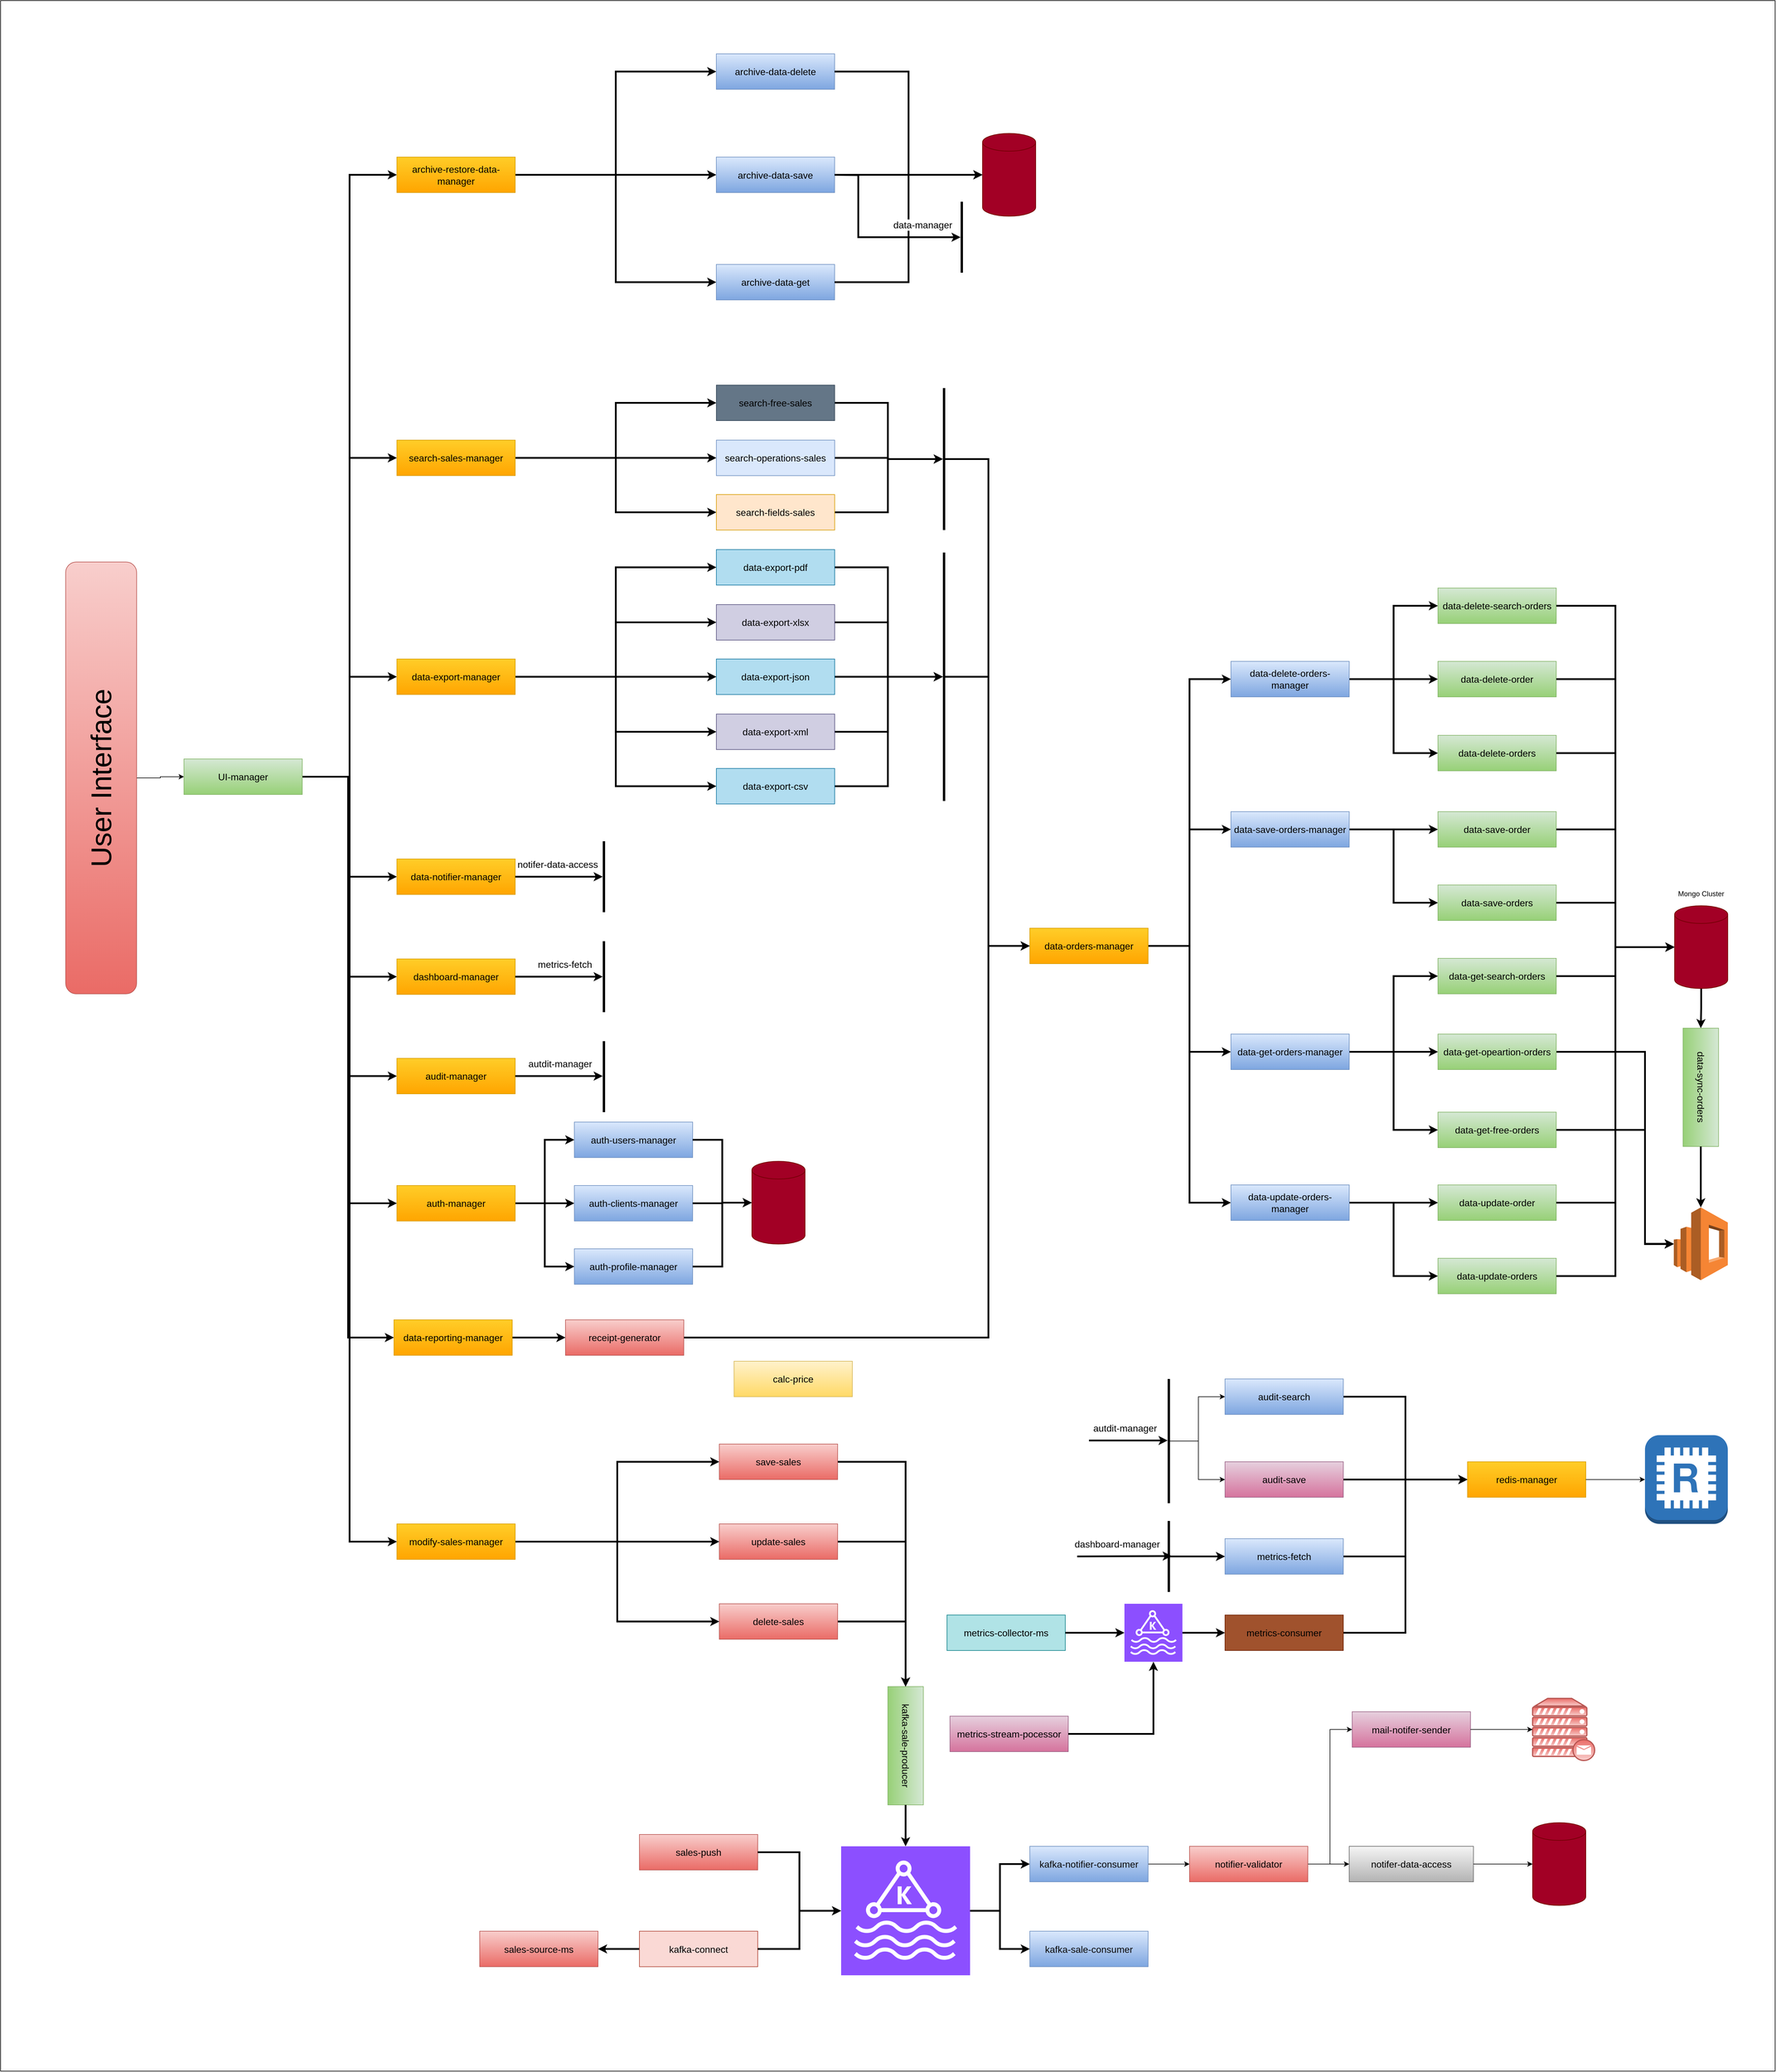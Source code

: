 <mxfile version="24.0.4" type="device">
  <diagram name="Page-1" id="crU5jMqabEnyuIWfB87f">
    <mxGraphModel dx="2760" dy="5516" grid="1" gridSize="10" guides="1" tooltips="1" connect="1" arrows="1" fold="1" page="1" pageScale="1" pageWidth="3000" pageHeight="3500" math="0" shadow="0">
      <root>
        <mxCell id="0" />
        <mxCell id="1" parent="0" />
        <mxCell id="nKXd45dQNLn1FB5D1kFg-16" value="" style="rounded=0;whiteSpace=wrap;html=1;" vertex="1" parent="1">
          <mxGeometry y="-3500" width="3000" height="3500" as="geometry" />
        </mxCell>
        <mxCell id="TRZYRDVv4xPQoLyUAHgP-5" value="&lt;font style=&quot;font-size: 16px;&quot; color=&quot;#000000&quot;&gt;sales-push&lt;/font&gt;" style="rounded=0;whiteSpace=wrap;html=1;fillColor=#f8cecc;gradientColor=#ea6b66;strokeColor=#b85450;" parent="1" vertex="1">
          <mxGeometry x="1080.0" y="-400" width="200" height="60" as="geometry" />
        </mxCell>
        <mxCell id="TRZYRDVv4xPQoLyUAHgP-6" value="&lt;font style=&quot;font-size: 16px;&quot; color=&quot;#000000&quot;&gt;calc-price&lt;/font&gt;" style="rounded=0;whiteSpace=wrap;html=1;fillColor=#fff2cc;gradientColor=#ffd966;strokeColor=#d6b656;" parent="1" vertex="1">
          <mxGeometry x="1240" y="-1200" width="200" height="60" as="geometry" />
        </mxCell>
        <mxCell id="m2Rx3y2PIeW7X46C0TxE-5" style="edgeStyle=orthogonalEdgeStyle;rounded=0;orthogonalLoop=1;jettySize=auto;html=1;entryX=0;entryY=0.5;entryDx=0;entryDy=0;strokeWidth=3;" parent="1" source="TRZYRDVv4xPQoLyUAHgP-8" target="TRZYRDVv4xPQoLyUAHgP-46" edge="1">
          <mxGeometry relative="1" as="geometry">
            <Array as="points">
              <mxPoint x="1670" y="-1240" />
              <mxPoint x="1670" y="-1902" />
            </Array>
          </mxGeometry>
        </mxCell>
        <mxCell id="TRZYRDVv4xPQoLyUAHgP-8" value="&lt;font style=&quot;font-size: 16px;&quot; color=&quot;#000000&quot;&gt;receipt-generator&lt;/font&gt;" style="rounded=0;whiteSpace=wrap;html=1;fillColor=#f8cecc;gradientColor=#ea6b66;strokeColor=#b85450;" parent="1" vertex="1">
          <mxGeometry x="955" y="-1270" width="200" height="60" as="geometry" />
        </mxCell>
        <mxCell id="TRZYRDVv4xPQoLyUAHgP-9" style="edgeStyle=orthogonalEdgeStyle;rounded=0;orthogonalLoop=1;jettySize=auto;html=1;entryX=0;entryY=0.5;entryDx=0;entryDy=0;strokeWidth=3;" parent="1" source="TRZYRDVv4xPQoLyUAHgP-10" target="TRZYRDVv4xPQoLyUAHgP-165" edge="1">
          <mxGeometry relative="1" as="geometry" />
        </mxCell>
        <mxCell id="TRZYRDVv4xPQoLyUAHgP-10" value="&lt;span style=&quot;color: rgb(0, 0, 0); font-size: 16px;&quot;&gt;metrics-fetch&lt;/span&gt;" style="rounded=0;whiteSpace=wrap;html=1;fillColor=#dae8fc;gradientColor=#7ea6e0;strokeColor=#6c8ebf;" parent="1" vertex="1">
          <mxGeometry x="2070" y="-900" width="200" height="60" as="geometry" />
        </mxCell>
        <mxCell id="TRZYRDVv4xPQoLyUAHgP-13" style="edgeStyle=orthogonalEdgeStyle;rounded=0;orthogonalLoop=1;jettySize=auto;html=1;strokeWidth=3;" parent="1" source="TRZYRDVv4xPQoLyUAHgP-14" target="TRZYRDVv4xPQoLyUAHgP-147" edge="1">
          <mxGeometry relative="1" as="geometry" />
        </mxCell>
        <mxCell id="TRZYRDVv4xPQoLyUAHgP-14" value="&lt;span style=&quot;color: rgb(0, 0, 0);&quot;&gt;&lt;font style=&quot;font-size: 16px;&quot;&gt;data-export-xlsx&lt;/font&gt;&lt;/span&gt;" style="rounded=0;whiteSpace=wrap;html=1;fillColor=#d0cee2;strokeColor=#56517e;" parent="1" vertex="1">
          <mxGeometry x="1210.09" y="-2479" width="200" height="60" as="geometry" />
        </mxCell>
        <mxCell id="TRZYRDVv4xPQoLyUAHgP-15" style="edgeStyle=orthogonalEdgeStyle;rounded=0;orthogonalLoop=1;jettySize=auto;html=1;strokeWidth=3;" parent="1" source="TRZYRDVv4xPQoLyUAHgP-16" target="TRZYRDVv4xPQoLyUAHgP-147" edge="1">
          <mxGeometry relative="1" as="geometry" />
        </mxCell>
        <mxCell id="TRZYRDVv4xPQoLyUAHgP-16" value="&lt;span style=&quot;color: rgb(0, 0, 0);&quot;&gt;&lt;font style=&quot;font-size: 16px;&quot;&gt;data-export-xml&lt;/font&gt;&lt;/span&gt;" style="rounded=0;whiteSpace=wrap;html=1;fillColor=#d0cee2;strokeColor=#56517e;" parent="1" vertex="1">
          <mxGeometry x="1210.09" y="-2294" width="200" height="60" as="geometry" />
        </mxCell>
        <mxCell id="TRZYRDVv4xPQoLyUAHgP-17" style="edgeStyle=orthogonalEdgeStyle;rounded=0;orthogonalLoop=1;jettySize=auto;html=1;strokeWidth=3;" parent="1" source="TRZYRDVv4xPQoLyUAHgP-18" target="TRZYRDVv4xPQoLyUAHgP-147" edge="1">
          <mxGeometry relative="1" as="geometry" />
        </mxCell>
        <mxCell id="TRZYRDVv4xPQoLyUAHgP-18" value="&lt;span style=&quot;color: rgb(0, 0, 0); font-size: 16px;&quot;&gt;data-export-csv&lt;/span&gt;" style="rounded=0;whiteSpace=wrap;html=1;fillColor=#b1ddf0;strokeColor=#10739e;" parent="1" vertex="1">
          <mxGeometry x="1210.09" y="-2202" width="200" height="60" as="geometry" />
        </mxCell>
        <mxCell id="TRZYRDVv4xPQoLyUAHgP-19" style="edgeStyle=orthogonalEdgeStyle;rounded=0;orthogonalLoop=1;jettySize=auto;html=1;strokeWidth=3;" parent="1" source="TRZYRDVv4xPQoLyUAHgP-20" target="TRZYRDVv4xPQoLyUAHgP-147" edge="1">
          <mxGeometry relative="1" as="geometry" />
        </mxCell>
        <mxCell id="TRZYRDVv4xPQoLyUAHgP-20" value="&lt;span style=&quot;color: rgb(0, 0, 0);&quot;&gt;&lt;font style=&quot;font-size: 16px;&quot;&gt;data-export-pdf&lt;/font&gt;&lt;/span&gt;" style="rounded=0;whiteSpace=wrap;html=1;fillColor=#b1ddf0;strokeColor=#10739e;" parent="1" vertex="1">
          <mxGeometry x="1210.09" y="-2572" width="200" height="60" as="geometry" />
        </mxCell>
        <mxCell id="TRZYRDVv4xPQoLyUAHgP-21" style="edgeStyle=orthogonalEdgeStyle;rounded=0;orthogonalLoop=1;jettySize=auto;html=1;strokeWidth=3;" parent="1" source="TRZYRDVv4xPQoLyUAHgP-22" target="TRZYRDVv4xPQoLyUAHgP-147" edge="1">
          <mxGeometry relative="1" as="geometry" />
        </mxCell>
        <mxCell id="TRZYRDVv4xPQoLyUAHgP-22" value="&lt;span style=&quot;color: rgb(0, 0, 0);&quot;&gt;&lt;font style=&quot;font-size: 16px;&quot;&gt;data-export-json&lt;/font&gt;&lt;/span&gt;" style="rounded=0;whiteSpace=wrap;html=1;fillColor=#b1ddf0;strokeColor=#10739e;" parent="1" vertex="1">
          <mxGeometry x="1210.09" y="-2387" width="200" height="60" as="geometry" />
        </mxCell>
        <mxCell id="TRZYRDVv4xPQoLyUAHgP-23" style="edgeStyle=orthogonalEdgeStyle;rounded=0;orthogonalLoop=1;jettySize=auto;html=1;" parent="1" source="TRZYRDVv4xPQoLyUAHgP-24" target="TRZYRDVv4xPQoLyUAHgP-34" edge="1">
          <mxGeometry relative="1" as="geometry" />
        </mxCell>
        <mxCell id="TRZYRDVv4xPQoLyUAHgP-24" value="&lt;p style=&quot;line-height: 220%; font-size: 48px;&quot;&gt;&lt;font style=&quot;font-size: 48px;&quot; color=&quot;#000000&quot;&gt;User Interface&lt;/font&gt;&lt;/p&gt;" style="rounded=1;whiteSpace=wrap;html=1;fillColor=#f8cecc;gradientColor=#ea6b66;strokeColor=#b85450;verticalAlign=middle;horizontal=0;fontSize=48;" parent="1" vertex="1">
          <mxGeometry x="110" y="-2551" width="120" height="730" as="geometry" />
        </mxCell>
        <mxCell id="TRZYRDVv4xPQoLyUAHgP-25" style="edgeStyle=orthogonalEdgeStyle;rounded=0;orthogonalLoop=1;jettySize=auto;html=1;entryX=0;entryY=0.5;entryDx=0;entryDy=0;strokeWidth=3;" parent="1" source="TRZYRDVv4xPQoLyUAHgP-34" target="TRZYRDVv4xPQoLyUAHgP-63" edge="1">
          <mxGeometry relative="1" as="geometry" />
        </mxCell>
        <mxCell id="TRZYRDVv4xPQoLyUAHgP-26" style="edgeStyle=orthogonalEdgeStyle;rounded=0;orthogonalLoop=1;jettySize=auto;html=1;entryX=0;entryY=0.5;entryDx=0;entryDy=0;strokeWidth=3;" parent="1" source="TRZYRDVv4xPQoLyUAHgP-34" target="TRZYRDVv4xPQoLyUAHgP-103" edge="1">
          <mxGeometry relative="1" as="geometry" />
        </mxCell>
        <mxCell id="TRZYRDVv4xPQoLyUAHgP-27" style="edgeStyle=orthogonalEdgeStyle;rounded=0;orthogonalLoop=1;jettySize=auto;html=1;entryX=0;entryY=0.5;entryDx=0;entryDy=0;strokeWidth=3;" parent="1" source="TRZYRDVv4xPQoLyUAHgP-34" target="TRZYRDVv4xPQoLyUAHgP-40" edge="1">
          <mxGeometry relative="1" as="geometry" />
        </mxCell>
        <mxCell id="TRZYRDVv4xPQoLyUAHgP-28" style="edgeStyle=orthogonalEdgeStyle;rounded=0;orthogonalLoop=1;jettySize=auto;html=1;entryX=0;entryY=0.5;entryDx=0;entryDy=0;strokeWidth=3;" parent="1" source="TRZYRDVv4xPQoLyUAHgP-34" target="TRZYRDVv4xPQoLyUAHgP-50" edge="1">
          <mxGeometry relative="1" as="geometry" />
        </mxCell>
        <mxCell id="TRZYRDVv4xPQoLyUAHgP-29" style="edgeStyle=orthogonalEdgeStyle;rounded=0;orthogonalLoop=1;jettySize=auto;html=1;entryX=0;entryY=0.5;entryDx=0;entryDy=0;strokeWidth=3;" parent="1" source="TRZYRDVv4xPQoLyUAHgP-34" target="TRZYRDVv4xPQoLyUAHgP-54" edge="1">
          <mxGeometry relative="1" as="geometry" />
        </mxCell>
        <mxCell id="TRZYRDVv4xPQoLyUAHgP-30" style="edgeStyle=orthogonalEdgeStyle;rounded=0;orthogonalLoop=1;jettySize=auto;html=1;entryX=0;entryY=0.5;entryDx=0;entryDy=0;strokeWidth=3;" parent="1" source="TRZYRDVv4xPQoLyUAHgP-34" target="TRZYRDVv4xPQoLyUAHgP-41" edge="1">
          <mxGeometry relative="1" as="geometry" />
        </mxCell>
        <mxCell id="TRZYRDVv4xPQoLyUAHgP-31" style="edgeStyle=orthogonalEdgeStyle;rounded=0;orthogonalLoop=1;jettySize=auto;html=1;entryX=0;entryY=0.5;entryDx=0;entryDy=0;strokeWidth=3;" parent="1" source="TRZYRDVv4xPQoLyUAHgP-34" target="TRZYRDVv4xPQoLyUAHgP-112" edge="1">
          <mxGeometry relative="1" as="geometry" />
        </mxCell>
        <mxCell id="TRZYRDVv4xPQoLyUAHgP-32" style="edgeStyle=orthogonalEdgeStyle;rounded=0;orthogonalLoop=1;jettySize=auto;html=1;entryX=0;entryY=0.5;entryDx=0;entryDy=0;strokeWidth=3;" parent="1" source="TRZYRDVv4xPQoLyUAHgP-34" target="TRZYRDVv4xPQoLyUAHgP-118" edge="1">
          <mxGeometry relative="1" as="geometry" />
        </mxCell>
        <mxCell id="m2Rx3y2PIeW7X46C0TxE-4" style="edgeStyle=orthogonalEdgeStyle;rounded=0;orthogonalLoop=1;jettySize=auto;html=1;entryX=0;entryY=0.5;entryDx=0;entryDy=0;strokeWidth=3;" parent="1" source="TRZYRDVv4xPQoLyUAHgP-34" target="m2Rx3y2PIeW7X46C0TxE-1" edge="1">
          <mxGeometry relative="1" as="geometry" />
        </mxCell>
        <mxCell id="TRZYRDVv4xPQoLyUAHgP-34" value="&lt;span style=&quot;color: rgb(0, 0, 0); font-size: 16px;&quot;&gt;UI-manager&lt;/span&gt;" style="rounded=0;whiteSpace=wrap;html=1;fillColor=#d5e8d4;gradientColor=#97d077;strokeColor=#82b366;fontSize=19;" parent="1" vertex="1">
          <mxGeometry x="310" y="-2218" width="200" height="60" as="geometry" />
        </mxCell>
        <mxCell id="TRZYRDVv4xPQoLyUAHgP-35" style="edgeStyle=orthogonalEdgeStyle;rounded=0;orthogonalLoop=1;jettySize=auto;html=1;entryX=0;entryY=0.5;entryDx=0;entryDy=0;strokeWidth=3;" parent="1" source="TRZYRDVv4xPQoLyUAHgP-40" target="TRZYRDVv4xPQoLyUAHgP-22" edge="1">
          <mxGeometry relative="1" as="geometry" />
        </mxCell>
        <mxCell id="TRZYRDVv4xPQoLyUAHgP-36" style="edgeStyle=orthogonalEdgeStyle;rounded=0;orthogonalLoop=1;jettySize=auto;html=1;entryX=0;entryY=0.5;entryDx=0;entryDy=0;strokeWidth=3;" parent="1" source="TRZYRDVv4xPQoLyUAHgP-40" target="TRZYRDVv4xPQoLyUAHgP-16" edge="1">
          <mxGeometry relative="1" as="geometry" />
        </mxCell>
        <mxCell id="TRZYRDVv4xPQoLyUAHgP-37" style="edgeStyle=orthogonalEdgeStyle;rounded=0;orthogonalLoop=1;jettySize=auto;html=1;entryX=0;entryY=0.5;entryDx=0;entryDy=0;strokeWidth=3;" parent="1" source="TRZYRDVv4xPQoLyUAHgP-40" target="TRZYRDVv4xPQoLyUAHgP-18" edge="1">
          <mxGeometry relative="1" as="geometry" />
        </mxCell>
        <mxCell id="TRZYRDVv4xPQoLyUAHgP-38" style="edgeStyle=orthogonalEdgeStyle;rounded=0;orthogonalLoop=1;jettySize=auto;html=1;entryX=0;entryY=0.5;entryDx=0;entryDy=0;strokeWidth=3;" parent="1" source="TRZYRDVv4xPQoLyUAHgP-40" target="TRZYRDVv4xPQoLyUAHgP-14" edge="1">
          <mxGeometry relative="1" as="geometry" />
        </mxCell>
        <mxCell id="TRZYRDVv4xPQoLyUAHgP-39" style="edgeStyle=orthogonalEdgeStyle;rounded=0;orthogonalLoop=1;jettySize=auto;html=1;entryX=0;entryY=0.5;entryDx=0;entryDy=0;strokeWidth=3;" parent="1" source="TRZYRDVv4xPQoLyUAHgP-40" target="TRZYRDVv4xPQoLyUAHgP-20" edge="1">
          <mxGeometry relative="1" as="geometry" />
        </mxCell>
        <mxCell id="TRZYRDVv4xPQoLyUAHgP-40" value="&lt;font style=&quot;font-size: 16px;&quot;&gt;data-export-manager&lt;/font&gt;" style="rounded=0;whiteSpace=wrap;html=1;fillColor=#ffcd28;gradientColor=#ffa500;strokeColor=#d79b00;" parent="1" vertex="1">
          <mxGeometry x="670" y="-2387" width="200" height="60" as="geometry" />
        </mxCell>
        <mxCell id="TRZYRDVv4xPQoLyUAHgP-41" value="&lt;span style=&quot;color: rgb(0, 0, 0);&quot;&gt;&lt;font style=&quot;font-size: 16px;&quot;&gt;dashboard-manager&lt;/font&gt;&lt;/span&gt;" style="rounded=0;whiteSpace=wrap;html=1;fillColor=#ffcd28;gradientColor=#ffa500;strokeColor=#d79b00;" parent="1" vertex="1">
          <mxGeometry x="670" y="-1880" width="200" height="60" as="geometry" />
        </mxCell>
        <mxCell id="TRZYRDVv4xPQoLyUAHgP-42" style="edgeStyle=orthogonalEdgeStyle;rounded=0;orthogonalLoop=1;jettySize=auto;html=1;entryX=0;entryY=0.5;entryDx=0;entryDy=0;strokeWidth=3;" parent="1" source="TRZYRDVv4xPQoLyUAHgP-46" target="TRZYRDVv4xPQoLyUAHgP-79" edge="1">
          <mxGeometry relative="1" as="geometry" />
        </mxCell>
        <mxCell id="TRZYRDVv4xPQoLyUAHgP-43" style="edgeStyle=orthogonalEdgeStyle;rounded=0;orthogonalLoop=1;jettySize=auto;html=1;entryX=0;entryY=0.5;entryDx=0;entryDy=0;strokeWidth=3;" parent="1" source="TRZYRDVv4xPQoLyUAHgP-46" target="TRZYRDVv4xPQoLyUAHgP-87" edge="1">
          <mxGeometry relative="1" as="geometry" />
        </mxCell>
        <mxCell id="TRZYRDVv4xPQoLyUAHgP-44" style="edgeStyle=orthogonalEdgeStyle;rounded=0;orthogonalLoop=1;jettySize=auto;html=1;entryX=0;entryY=0.5;entryDx=0;entryDy=0;strokeWidth=3;" parent="1" source="TRZYRDVv4xPQoLyUAHgP-46" target="TRZYRDVv4xPQoLyUAHgP-91" edge="1">
          <mxGeometry relative="1" as="geometry">
            <Array as="points">
              <mxPoint x="2010" y="-1902" />
              <mxPoint x="2010" y="-1468" />
            </Array>
          </mxGeometry>
        </mxCell>
        <mxCell id="TRZYRDVv4xPQoLyUAHgP-45" style="edgeStyle=orthogonalEdgeStyle;rounded=0;orthogonalLoop=1;jettySize=auto;html=1;entryX=0;entryY=0.5;entryDx=0;entryDy=0;strokeWidth=3;" parent="1" source="TRZYRDVv4xPQoLyUAHgP-46" target="TRZYRDVv4xPQoLyUAHgP-73" edge="1">
          <mxGeometry relative="1" as="geometry" />
        </mxCell>
        <mxCell id="TRZYRDVv4xPQoLyUAHgP-46" value="&lt;span style=&quot;color: rgb(0, 0, 0);&quot;&gt;&lt;font style=&quot;font-size: 16px;&quot;&gt;data-orders-manager&lt;/font&gt;&lt;/span&gt;" style="rounded=0;whiteSpace=wrap;html=1;fillColor=#ffcd28;gradientColor=#ffa500;strokeColor=#d79b00;" parent="1" vertex="1">
          <mxGeometry x="1740" y="-1932" width="200" height="60" as="geometry" />
        </mxCell>
        <mxCell id="TRZYRDVv4xPQoLyUAHgP-47" style="edgeStyle=orthogonalEdgeStyle;rounded=0;orthogonalLoop=1;jettySize=auto;html=1;entryX=0;entryY=0.5;entryDx=0;entryDy=0;strokeWidth=3;" parent="1" source="TRZYRDVv4xPQoLyUAHgP-50" target="TRZYRDVv4xPQoLyUAHgP-122" edge="1">
          <mxGeometry relative="1" as="geometry" />
        </mxCell>
        <mxCell id="TRZYRDVv4xPQoLyUAHgP-48" style="edgeStyle=orthogonalEdgeStyle;rounded=0;orthogonalLoop=1;jettySize=auto;html=1;strokeWidth=3;entryX=0;entryY=0.5;entryDx=0;entryDy=0;" parent="1" source="TRZYRDVv4xPQoLyUAHgP-50" target="TRZYRDVv4xPQoLyUAHgP-126" edge="1">
          <mxGeometry relative="1" as="geometry" />
        </mxCell>
        <mxCell id="TRZYRDVv4xPQoLyUAHgP-49" style="edgeStyle=orthogonalEdgeStyle;rounded=0;orthogonalLoop=1;jettySize=auto;html=1;entryX=0;entryY=0.5;entryDx=0;entryDy=0;strokeWidth=3;" parent="1" source="TRZYRDVv4xPQoLyUAHgP-50" target="TRZYRDVv4xPQoLyUAHgP-124" edge="1">
          <mxGeometry relative="1" as="geometry" />
        </mxCell>
        <mxCell id="TRZYRDVv4xPQoLyUAHgP-50" value="&lt;font color=&quot;#000000&quot; style=&quot;font-size: 16px;&quot;&gt;search-sales-manager&lt;br style=&quot;font-size: 16px;&quot;&gt;&lt;/font&gt;" style="rounded=0;whiteSpace=wrap;html=1;fillColor=#ffcd28;gradientColor=#ffa500;strokeColor=#d79b00;fontSize=16;" parent="1" vertex="1">
          <mxGeometry x="670" y="-2757" width="200" height="60" as="geometry" />
        </mxCell>
        <mxCell id="TRZYRDVv4xPQoLyUAHgP-51" style="edgeStyle=orthogonalEdgeStyle;rounded=0;orthogonalLoop=1;jettySize=auto;html=1;entryX=0;entryY=0.5;entryDx=0;entryDy=0;strokeWidth=3;exitX=1;exitY=0.5;exitDx=0;exitDy=0;" parent="1" source="TRZYRDVv4xPQoLyUAHgP-54" target="TRZYRDVv4xPQoLyUAHgP-94" edge="1">
          <mxGeometry relative="1" as="geometry">
            <mxPoint x="1020" y="-3205.5" as="sourcePoint" />
          </mxGeometry>
        </mxCell>
        <mxCell id="TRZYRDVv4xPQoLyUAHgP-52" style="edgeStyle=orthogonalEdgeStyle;rounded=0;orthogonalLoop=1;jettySize=auto;html=1;entryX=0;entryY=0.5;entryDx=0;entryDy=0;strokeWidth=3;exitX=1;exitY=0.5;exitDx=0;exitDy=0;" parent="1" source="TRZYRDVv4xPQoLyUAHgP-54" target="TRZYRDVv4xPQoLyUAHgP-93" edge="1">
          <mxGeometry relative="1" as="geometry">
            <mxPoint x="1020" y="-3205.462" as="sourcePoint" />
          </mxGeometry>
        </mxCell>
        <mxCell id="TRZYRDVv4xPQoLyUAHgP-53" style="edgeStyle=orthogonalEdgeStyle;rounded=0;orthogonalLoop=1;jettySize=auto;html=1;entryX=0;entryY=0.5;entryDx=0;entryDy=0;strokeWidth=3;exitX=1;exitY=0.5;exitDx=0;exitDy=0;" parent="1" source="TRZYRDVv4xPQoLyUAHgP-54" target="TRZYRDVv4xPQoLyUAHgP-95" edge="1">
          <mxGeometry relative="1" as="geometry">
            <mxPoint x="1020" y="-3205.462" as="sourcePoint" />
          </mxGeometry>
        </mxCell>
        <mxCell id="TRZYRDVv4xPQoLyUAHgP-54" value="&lt;span style=&quot;color: rgb(0, 0, 0);&quot;&gt;&lt;font style=&quot;font-size: 16px;&quot;&gt;archive-restore-data-manager&lt;/font&gt;&lt;/span&gt;" style="rounded=0;whiteSpace=wrap;html=1;fillColor=#ffcd28;gradientColor=#ffa500;strokeColor=#d79b00;" parent="1" vertex="1">
          <mxGeometry x="670" y="-3235.5" width="200" height="60" as="geometry" />
        </mxCell>
        <mxCell id="TRZYRDVv4xPQoLyUAHgP-55" value="&lt;font style=&quot;font-size: 16px;&quot; color=&quot;#000000&quot;&gt;sales-source-ms&lt;/font&gt;" style="rounded=0;whiteSpace=wrap;html=1;fillColor=#f8cecc;gradientColor=#ea6b66;strokeColor=#b85450;" parent="1" vertex="1">
          <mxGeometry x="810.0" y="-236.5" width="200" height="60" as="geometry" />
        </mxCell>
        <mxCell id="TRZYRDVv4xPQoLyUAHgP-56" style="edgeStyle=orthogonalEdgeStyle;rounded=0;orthogonalLoop=1;jettySize=auto;html=1;entryX=1;entryY=0.5;entryDx=0;entryDy=0;strokeWidth=3;" parent="1" source="TRZYRDVv4xPQoLyUAHgP-57" target="TRZYRDVv4xPQoLyUAHgP-55" edge="1">
          <mxGeometry relative="1" as="geometry" />
        </mxCell>
        <mxCell id="TRZYRDVv4xPQoLyUAHgP-57" value="&lt;font style=&quot;font-size: 16px;&quot; color=&quot;#000000&quot;&gt;kafka-connect&lt;/font&gt;" style="rounded=0;whiteSpace=wrap;html=1;fillColor=#fad9d5;strokeColor=#ae4132;fontSize=16;" parent="1" vertex="1">
          <mxGeometry x="1080" y="-236.5" width="200" height="60" as="geometry" />
        </mxCell>
        <mxCell id="TRZYRDVv4xPQoLyUAHgP-58" value="&lt;font style=&quot;font-size: 16px;&quot; color=&quot;#000000&quot;&gt;kafka-sale-producer&lt;br&gt;&lt;/font&gt;" style="rounded=0;whiteSpace=wrap;html=1;fillColor=#d5e8d4;gradientColor=#97d077;strokeColor=#82b366;rotation=90;" parent="1" vertex="1">
          <mxGeometry x="1430" y="-580" width="200" height="60" as="geometry" />
        </mxCell>
        <mxCell id="TRZYRDVv4xPQoLyUAHgP-59" value="&lt;span style=&quot;color: rgb(0, 0, 0);&quot;&gt;&lt;font style=&quot;font-size: 16px;&quot;&gt;metrics-collector-ms&lt;/font&gt;&lt;/span&gt;" style="rounded=0;whiteSpace=wrap;html=1;fillColor=#b0e3e6;strokeColor=#0e8088;" parent="1" vertex="1">
          <mxGeometry x="1600.0" y="-771" width="200" height="60" as="geometry" />
        </mxCell>
        <mxCell id="TRZYRDVv4xPQoLyUAHgP-60" value="&lt;font style=&quot;font-size: 16px;&quot; color=&quot;#0b0a0a&quot;&gt;kafka-sale-consumer&lt;/font&gt;" style="rounded=0;whiteSpace=wrap;html=1;fillColor=#dae8fc;gradientColor=#7ea6e0;strokeColor=#6c8ebf;" parent="1" vertex="1">
          <mxGeometry x="1740" y="-236.5" width="200" height="60" as="geometry" />
        </mxCell>
        <mxCell id="TRZYRDVv4xPQoLyUAHgP-61" style="edgeStyle=orthogonalEdgeStyle;rounded=0;orthogonalLoop=1;jettySize=auto;html=1;entryX=0;entryY=0.5;entryDx=0;entryDy=0;" parent="1" source="TRZYRDVv4xPQoLyUAHgP-62" target="TRZYRDVv4xPQoLyUAHgP-68" edge="1">
          <mxGeometry relative="1" as="geometry" />
        </mxCell>
        <mxCell id="TRZYRDVv4xPQoLyUAHgP-62" value="&lt;font style=&quot;font-size: 16px;&quot; color=&quot;#0b0a0a&quot;&gt;kafka-notifier-consumer&lt;br&gt;&lt;/font&gt;" style="rounded=0;whiteSpace=wrap;html=1;fillColor=#dae8fc;gradientColor=#7ea6e0;strokeColor=#6c8ebf;" parent="1" vertex="1">
          <mxGeometry x="1740" y="-380" width="200" height="60" as="geometry" />
        </mxCell>
        <mxCell id="TRZYRDVv4xPQoLyUAHgP-63" value="&lt;span style=&quot;color: rgb(0, 0, 0);&quot;&gt;&lt;font style=&quot;font-size: 16px;&quot;&gt;data-notifier-manager&lt;/font&gt;&lt;/span&gt;" style="rounded=0;whiteSpace=wrap;html=1;fillColor=#ffcd28;gradientColor=#ffa500;strokeColor=#d79b00;" parent="1" vertex="1">
          <mxGeometry x="670" y="-2049" width="200" height="60" as="geometry" />
        </mxCell>
        <mxCell id="TRZYRDVv4xPQoLyUAHgP-64" value="&lt;span style=&quot;color: rgb(0, 0, 0); font-size: 16px;&quot;&gt;notifer-data-access&lt;/span&gt;" style="rounded=0;whiteSpace=wrap;html=1;fillColor=#f5f5f5;gradientColor=#b3b3b3;strokeColor=#666666;fontSize=19;" parent="1" vertex="1">
          <mxGeometry x="2280" y="-380" width="210" height="60" as="geometry" />
        </mxCell>
        <mxCell id="TRZYRDVv4xPQoLyUAHgP-65" value="&lt;font style=&quot;font-size: 16px;&quot; color=&quot;#000000&quot;&gt;mail-notifer-sender&lt;/font&gt;" style="rounded=0;whiteSpace=wrap;html=1;fillColor=#e6d0de;gradientColor=#d5739d;strokeColor=#996185;" parent="1" vertex="1">
          <mxGeometry x="2285" y="-607.5" width="200" height="60" as="geometry" />
        </mxCell>
        <mxCell id="TRZYRDVv4xPQoLyUAHgP-66" style="edgeStyle=orthogonalEdgeStyle;rounded=0;orthogonalLoop=1;jettySize=auto;html=1;entryX=0;entryY=0.5;entryDx=0;entryDy=0;" parent="1" source="TRZYRDVv4xPQoLyUAHgP-68" target="TRZYRDVv4xPQoLyUAHgP-64" edge="1">
          <mxGeometry relative="1" as="geometry" />
        </mxCell>
        <mxCell id="TRZYRDVv4xPQoLyUAHgP-67" style="edgeStyle=orthogonalEdgeStyle;rounded=0;orthogonalLoop=1;jettySize=auto;html=1;entryX=0;entryY=0.5;entryDx=0;entryDy=0;" parent="1" source="TRZYRDVv4xPQoLyUAHgP-68" target="TRZYRDVv4xPQoLyUAHgP-65" edge="1">
          <mxGeometry relative="1" as="geometry" />
        </mxCell>
        <mxCell id="TRZYRDVv4xPQoLyUAHgP-68" value="&lt;font style=&quot;font-size: 16px;&quot; color=&quot;#000000&quot;&gt;notifier-validator&lt;/font&gt;" style="rounded=0;whiteSpace=wrap;html=1;fillColor=#f8cecc;gradientColor=#ea6b66;strokeColor=#b85450;" parent="1" vertex="1">
          <mxGeometry x="2010" y="-380" width="200" height="60" as="geometry" />
        </mxCell>
        <mxCell id="TRZYRDVv4xPQoLyUAHgP-69" value="&lt;font color=&quot;#000000&quot;&gt;&lt;span style=&quot;font-size: 16px;&quot;&gt;data-delete-search-orders&lt;/span&gt;&lt;/font&gt;" style="rounded=0;whiteSpace=wrap;html=1;fillColor=#d5e8d4;strokeColor=#82b366;fontSize=19;gradientColor=#97d077;" parent="1" vertex="1">
          <mxGeometry x="2430" y="-2507" width="200" height="60" as="geometry" />
        </mxCell>
        <mxCell id="TRZYRDVv4xPQoLyUAHgP-70" style="edgeStyle=orthogonalEdgeStyle;rounded=0;orthogonalLoop=1;jettySize=auto;html=1;strokeWidth=3;" parent="1" source="TRZYRDVv4xPQoLyUAHgP-73" target="TRZYRDVv4xPQoLyUAHgP-74" edge="1">
          <mxGeometry relative="1" as="geometry" />
        </mxCell>
        <mxCell id="TRZYRDVv4xPQoLyUAHgP-71" style="edgeStyle=orthogonalEdgeStyle;rounded=0;orthogonalLoop=1;jettySize=auto;html=1;entryX=0;entryY=0.5;entryDx=0;entryDy=0;strokeWidth=3;" parent="1" source="TRZYRDVv4xPQoLyUAHgP-73" target="TRZYRDVv4xPQoLyUAHgP-69" edge="1">
          <mxGeometry relative="1" as="geometry" />
        </mxCell>
        <mxCell id="TRZYRDVv4xPQoLyUAHgP-72" style="edgeStyle=orthogonalEdgeStyle;rounded=0;orthogonalLoop=1;jettySize=auto;html=1;entryX=0;entryY=0.5;entryDx=0;entryDy=0;strokeWidth=3;" parent="1" source="TRZYRDVv4xPQoLyUAHgP-73" target="TRZYRDVv4xPQoLyUAHgP-75" edge="1">
          <mxGeometry relative="1" as="geometry" />
        </mxCell>
        <mxCell id="TRZYRDVv4xPQoLyUAHgP-73" value="&lt;span style=&quot;color: rgb(0, 0, 0);&quot;&gt;&lt;font style=&quot;font-size: 16px;&quot;&gt;data-delete-orders-manager&lt;/font&gt;&lt;/span&gt;" style="rounded=0;whiteSpace=wrap;html=1;fillColor=#dae8fc;gradientColor=#7ea6e0;strokeColor=#6c8ebf;" parent="1" vertex="1">
          <mxGeometry x="2080" y="-2383" width="200" height="60" as="geometry" />
        </mxCell>
        <mxCell id="TRZYRDVv4xPQoLyUAHgP-74" value="&lt;font color=&quot;#000000&quot;&gt;&lt;span style=&quot;font-size: 16px;&quot;&gt;data-delete-order&lt;/span&gt;&lt;/font&gt;" style="rounded=0;whiteSpace=wrap;html=1;fillColor=#d5e8d4;strokeColor=#82b366;fontSize=19;gradientColor=#97d077;" parent="1" vertex="1">
          <mxGeometry x="2430" y="-2383" width="200" height="60" as="geometry" />
        </mxCell>
        <mxCell id="TRZYRDVv4xPQoLyUAHgP-75" value="&lt;font color=&quot;#000000&quot;&gt;&lt;span style=&quot;font-size: 16px;&quot;&gt;data-delete-orders&lt;/span&gt;&lt;/font&gt;" style="rounded=0;whiteSpace=wrap;html=1;fillColor=#d5e8d4;strokeColor=#82b366;fontSize=19;gradientColor=#97d077;" parent="1" vertex="1">
          <mxGeometry x="2430" y="-2258" width="200" height="60" as="geometry" />
        </mxCell>
        <mxCell id="TRZYRDVv4xPQoLyUAHgP-76" value="&lt;font color=&quot;#000000&quot;&gt;&lt;span style=&quot;font-size: 16px;&quot;&gt;data-save-order&lt;/span&gt;&lt;/font&gt;" style="rounded=0;whiteSpace=wrap;html=1;fillColor=#d5e8d4;strokeColor=#82b366;fontSize=19;gradientColor=#97d077;" parent="1" vertex="1">
          <mxGeometry x="2430" y="-2129" width="200" height="60" as="geometry" />
        </mxCell>
        <mxCell id="TRZYRDVv4xPQoLyUAHgP-77" style="edgeStyle=orthogonalEdgeStyle;rounded=0;orthogonalLoop=1;jettySize=auto;html=1;strokeWidth=3;" parent="1" source="TRZYRDVv4xPQoLyUAHgP-79" target="TRZYRDVv4xPQoLyUAHgP-76" edge="1">
          <mxGeometry relative="1" as="geometry" />
        </mxCell>
        <mxCell id="TRZYRDVv4xPQoLyUAHgP-78" style="edgeStyle=orthogonalEdgeStyle;rounded=0;orthogonalLoop=1;jettySize=auto;html=1;entryX=0;entryY=0.5;entryDx=0;entryDy=0;strokeWidth=3;" parent="1" source="TRZYRDVv4xPQoLyUAHgP-79" target="TRZYRDVv4xPQoLyUAHgP-80" edge="1">
          <mxGeometry relative="1" as="geometry" />
        </mxCell>
        <mxCell id="TRZYRDVv4xPQoLyUAHgP-79" value="&lt;span style=&quot;color: rgb(0, 0, 0);&quot;&gt;&lt;font style=&quot;font-size: 16px;&quot;&gt;data-save-orders-manager&lt;/font&gt;&lt;/span&gt;" style="rounded=0;whiteSpace=wrap;html=1;fillColor=#dae8fc;gradientColor=#7ea6e0;strokeColor=#6c8ebf;" parent="1" vertex="1">
          <mxGeometry x="2080" y="-2129" width="200" height="60" as="geometry" />
        </mxCell>
        <mxCell id="TRZYRDVv4xPQoLyUAHgP-80" value="&lt;font color=&quot;#000000&quot;&gt;&lt;span style=&quot;font-size: 16px;&quot;&gt;data-save-orders&lt;/span&gt;&lt;/font&gt;" style="rounded=0;whiteSpace=wrap;html=1;fillColor=#d5e8d4;strokeColor=#82b366;fontSize=19;gradientColor=#97d077;" parent="1" vertex="1">
          <mxGeometry x="2430" y="-2005" width="200" height="60" as="geometry" />
        </mxCell>
        <mxCell id="TRZYRDVv4xPQoLyUAHgP-81" value="&lt;font color=&quot;#000000&quot;&gt;&lt;span style=&quot;font-size: 16px;&quot;&gt;data-get-search-orders&lt;/span&gt;&lt;/font&gt;" style="rounded=0;whiteSpace=wrap;html=1;fillColor=#d5e8d4;strokeColor=#82b366;fontSize=19;gradientColor=#97d077;" parent="1" vertex="1">
          <mxGeometry x="2430" y="-1881" width="200" height="60" as="geometry" />
        </mxCell>
        <mxCell id="nKXd45dQNLn1FB5D1kFg-14" style="edgeStyle=orthogonalEdgeStyle;rounded=0;orthogonalLoop=1;jettySize=auto;html=1;strokeWidth=3;" edge="1" parent="1" source="TRZYRDVv4xPQoLyUAHgP-82" target="nKXd45dQNLn1FB5D1kFg-4">
          <mxGeometry relative="1" as="geometry">
            <Array as="points">
              <mxPoint x="2780" y="-1723" />
              <mxPoint x="2780" y="-1398" />
            </Array>
          </mxGeometry>
        </mxCell>
        <mxCell id="TRZYRDVv4xPQoLyUAHgP-82" value="&lt;span style=&quot;color: rgb(0, 0, 0); font-size: 16px;&quot;&gt;data-get-opeartion-orders&lt;/span&gt;" style="rounded=0;whiteSpace=wrap;html=1;fillColor=#d5e8d4;strokeColor=#82b366;fontSize=19;gradientColor=#97d077;" parent="1" vertex="1">
          <mxGeometry x="2430" y="-1753" width="200" height="60" as="geometry" />
        </mxCell>
        <mxCell id="TRZYRDVv4xPQoLyUAHgP-83" value="&lt;span style=&quot;color: rgb(0, 0, 0); font-size: 16px;&quot;&gt;data-get-free-orders&lt;/span&gt;" style="rounded=0;whiteSpace=wrap;html=1;fillColor=#d5e8d4;strokeColor=#82b366;fontSize=19;gradientColor=#97d077;" parent="1" vertex="1">
          <mxGeometry x="2430" y="-1621" width="200" height="60" as="geometry" />
        </mxCell>
        <mxCell id="TRZYRDVv4xPQoLyUAHgP-84" style="edgeStyle=orthogonalEdgeStyle;rounded=0;orthogonalLoop=1;jettySize=auto;html=1;entryX=0;entryY=0.5;entryDx=0;entryDy=0;strokeWidth=3;" parent="1" source="TRZYRDVv4xPQoLyUAHgP-87" target="TRZYRDVv4xPQoLyUAHgP-81" edge="1">
          <mxGeometry relative="1" as="geometry" />
        </mxCell>
        <mxCell id="TRZYRDVv4xPQoLyUAHgP-85" style="edgeStyle=orthogonalEdgeStyle;rounded=0;orthogonalLoop=1;jettySize=auto;html=1;entryX=0;entryY=0.5;entryDx=0;entryDy=0;strokeWidth=3;" parent="1" source="TRZYRDVv4xPQoLyUAHgP-87" target="TRZYRDVv4xPQoLyUAHgP-82" edge="1">
          <mxGeometry relative="1" as="geometry" />
        </mxCell>
        <mxCell id="TRZYRDVv4xPQoLyUAHgP-86" style="edgeStyle=orthogonalEdgeStyle;rounded=0;orthogonalLoop=1;jettySize=auto;html=1;entryX=0;entryY=0.5;entryDx=0;entryDy=0;strokeWidth=3;" parent="1" source="TRZYRDVv4xPQoLyUAHgP-87" target="TRZYRDVv4xPQoLyUAHgP-83" edge="1">
          <mxGeometry relative="1" as="geometry" />
        </mxCell>
        <mxCell id="TRZYRDVv4xPQoLyUAHgP-87" value="&lt;span style=&quot;color: rgb(0, 0, 0);&quot;&gt;&lt;font style=&quot;font-size: 16px;&quot;&gt;data-get-orders-manager&lt;/font&gt;&lt;/span&gt;" style="rounded=0;whiteSpace=wrap;html=1;fillColor=#dae8fc;gradientColor=#7ea6e0;strokeColor=#6c8ebf;fontSize=18;" parent="1" vertex="1">
          <mxGeometry x="2080" y="-1753" width="200" height="60" as="geometry" />
        </mxCell>
        <mxCell id="TRZYRDVv4xPQoLyUAHgP-88" value="&lt;font color=&quot;#000000&quot;&gt;&lt;span style=&quot;font-size: 16px;&quot;&gt;data-update-order&lt;/span&gt;&lt;/font&gt;" style="rounded=0;whiteSpace=wrap;html=1;fillColor=#d5e8d4;strokeColor=#82b366;fontSize=19;gradientColor=#97d077;" parent="1" vertex="1">
          <mxGeometry x="2430" y="-1498" width="200" height="60" as="geometry" />
        </mxCell>
        <mxCell id="TRZYRDVv4xPQoLyUAHgP-89" style="edgeStyle=orthogonalEdgeStyle;rounded=0;orthogonalLoop=1;jettySize=auto;html=1;strokeWidth=3;" parent="1" source="TRZYRDVv4xPQoLyUAHgP-91" target="TRZYRDVv4xPQoLyUAHgP-88" edge="1">
          <mxGeometry relative="1" as="geometry" />
        </mxCell>
        <mxCell id="TRZYRDVv4xPQoLyUAHgP-90" style="edgeStyle=orthogonalEdgeStyle;rounded=0;orthogonalLoop=1;jettySize=auto;html=1;entryX=0;entryY=0.5;entryDx=0;entryDy=0;strokeWidth=3;" parent="1" source="TRZYRDVv4xPQoLyUAHgP-91" target="TRZYRDVv4xPQoLyUAHgP-92" edge="1">
          <mxGeometry relative="1" as="geometry" />
        </mxCell>
        <mxCell id="TRZYRDVv4xPQoLyUAHgP-91" value="&lt;span style=&quot;color: rgb(0, 0, 0);&quot;&gt;&lt;font style=&quot;font-size: 16px;&quot;&gt;data-update-orders-manager&lt;/font&gt;&lt;/span&gt;" style="rounded=0;whiteSpace=wrap;html=1;fillColor=#dae8fc;gradientColor=#7ea6e0;strokeColor=#6c8ebf;" parent="1" vertex="1">
          <mxGeometry x="2080" y="-1498" width="200" height="60" as="geometry" />
        </mxCell>
        <mxCell id="TRZYRDVv4xPQoLyUAHgP-92" value="&lt;font color=&quot;#000000&quot;&gt;&lt;span style=&quot;font-size: 16px;&quot;&gt;data-update-orders&lt;/span&gt;&lt;/font&gt;" style="rounded=0;whiteSpace=wrap;html=1;fillColor=#d5e8d4;strokeColor=#82b366;fontSize=19;gradientColor=#97d077;" parent="1" vertex="1">
          <mxGeometry x="2430" y="-1374" width="200" height="60" as="geometry" />
        </mxCell>
        <mxCell id="TRZYRDVv4xPQoLyUAHgP-93" value="&lt;span style=&quot;color: rgb(0, 0, 0);&quot;&gt;&lt;font style=&quot;font-size: 16px;&quot;&gt;archive-data-get&lt;/font&gt;&lt;/span&gt;" style="rounded=0;whiteSpace=wrap;html=1;fillColor=#dae8fc;gradientColor=#7ea6e0;strokeColor=#6c8ebf;" parent="1" vertex="1">
          <mxGeometry x="1210" y="-3054" width="200" height="60" as="geometry" />
        </mxCell>
        <mxCell id="TRZYRDVv4xPQoLyUAHgP-94" value="&lt;font color=&quot;#000000&quot; style=&quot;font-size: 16px;&quot;&gt;archive-data-save&lt;/font&gt;" style="rounded=0;whiteSpace=wrap;html=1;fillColor=#dae8fc;gradientColor=#7ea6e0;strokeColor=#6c8ebf;" parent="1" vertex="1">
          <mxGeometry x="1210" y="-3235.5" width="200" height="60" as="geometry" />
        </mxCell>
        <mxCell id="TRZYRDVv4xPQoLyUAHgP-95" value="&lt;span style=&quot;color: rgb(0, 0, 0);&quot;&gt;&lt;font style=&quot;font-size: 16px;&quot;&gt;archive-data-delete&lt;/font&gt;&lt;/span&gt;" style="rounded=0;whiteSpace=wrap;html=1;fillColor=#dae8fc;gradientColor=#7ea6e0;strokeColor=#6c8ebf;" parent="1" vertex="1">
          <mxGeometry x="1210" y="-3410" width="200" height="60" as="geometry" />
        </mxCell>
        <mxCell id="TRZYRDVv4xPQoLyUAHgP-96" style="edgeStyle=orthogonalEdgeStyle;rounded=0;orthogonalLoop=1;jettySize=auto;html=1;entryX=0;entryY=0.5;entryDx=0;entryDy=0;strokeWidth=3;" parent="1" source="TRZYRDVv4xPQoLyUAHgP-97" target="TRZYRDVv4xPQoLyUAHgP-58" edge="1">
          <mxGeometry relative="1" as="geometry" />
        </mxCell>
        <mxCell id="TRZYRDVv4xPQoLyUAHgP-97" value="&lt;font style=&quot;font-size: 16px;&quot; color=&quot;#000000&quot;&gt;update-sales&lt;/font&gt;" style="rounded=0;whiteSpace=wrap;html=1;fillColor=#f8cecc;strokeColor=#b85450;rotation=0;gradientColor=#ea6b66;" parent="1" vertex="1">
          <mxGeometry x="1215.09" y="-925" width="200" height="60" as="geometry" />
        </mxCell>
        <mxCell id="TRZYRDVv4xPQoLyUAHgP-98" style="edgeStyle=orthogonalEdgeStyle;rounded=0;orthogonalLoop=1;jettySize=auto;html=1;entryX=0;entryY=0.5;entryDx=0;entryDy=0;strokeWidth=3;" parent="1" source="TRZYRDVv4xPQoLyUAHgP-99" target="TRZYRDVv4xPQoLyUAHgP-58" edge="1">
          <mxGeometry relative="1" as="geometry" />
        </mxCell>
        <mxCell id="TRZYRDVv4xPQoLyUAHgP-99" value="&lt;span style=&quot;color: rgb(0, 0, 0);&quot;&gt;&lt;font style=&quot;font-size: 16px;&quot;&gt;delete-sales&lt;/font&gt;&lt;/span&gt;" style="rounded=0;whiteSpace=wrap;html=1;fillColor=#f8cecc;strokeColor=#b85450;rotation=0;gradientColor=#ea6b66;" parent="1" vertex="1">
          <mxGeometry x="1215.09" y="-790" width="200" height="60" as="geometry" />
        </mxCell>
        <mxCell id="TRZYRDVv4xPQoLyUAHgP-100" style="edgeStyle=orthogonalEdgeStyle;rounded=0;orthogonalLoop=1;jettySize=auto;html=1;strokeWidth=3;" parent="1" source="TRZYRDVv4xPQoLyUAHgP-103" target="TRZYRDVv4xPQoLyUAHgP-97" edge="1">
          <mxGeometry relative="1" as="geometry" />
        </mxCell>
        <mxCell id="TRZYRDVv4xPQoLyUAHgP-101" style="edgeStyle=orthogonalEdgeStyle;rounded=0;orthogonalLoop=1;jettySize=auto;html=1;entryX=0;entryY=0.5;entryDx=0;entryDy=0;strokeWidth=3;" parent="1" source="TRZYRDVv4xPQoLyUAHgP-103" target="TRZYRDVv4xPQoLyUAHgP-105" edge="1">
          <mxGeometry relative="1" as="geometry" />
        </mxCell>
        <mxCell id="TRZYRDVv4xPQoLyUAHgP-102" style="edgeStyle=orthogonalEdgeStyle;rounded=0;orthogonalLoop=1;jettySize=auto;html=1;entryX=0;entryY=0.5;entryDx=0;entryDy=0;strokeWidth=3;" parent="1" source="TRZYRDVv4xPQoLyUAHgP-103" target="TRZYRDVv4xPQoLyUAHgP-99" edge="1">
          <mxGeometry relative="1" as="geometry" />
        </mxCell>
        <mxCell id="TRZYRDVv4xPQoLyUAHgP-103" value="&lt;span style=&quot;color: rgb(0, 0, 0);&quot;&gt;&lt;font style=&quot;font-size: 16px;&quot;&gt;modify-sales-manager&lt;/font&gt;&lt;/span&gt;" style="rounded=0;whiteSpace=wrap;html=1;fillColor=#ffcd28;gradientColor=#ffa500;strokeColor=#d79b00;" parent="1" vertex="1">
          <mxGeometry x="670" y="-925" width="200" height="60" as="geometry" />
        </mxCell>
        <mxCell id="TRZYRDVv4xPQoLyUAHgP-104" style="edgeStyle=orthogonalEdgeStyle;rounded=0;orthogonalLoop=1;jettySize=auto;html=1;entryX=0;entryY=0.5;entryDx=0;entryDy=0;strokeWidth=3;" parent="1" source="TRZYRDVv4xPQoLyUAHgP-105" target="TRZYRDVv4xPQoLyUAHgP-58" edge="1">
          <mxGeometry relative="1" as="geometry" />
        </mxCell>
        <mxCell id="TRZYRDVv4xPQoLyUAHgP-105" value="&lt;font style=&quot;font-size: 16px;&quot; color=&quot;#000000&quot;&gt;save-sales&lt;/font&gt;" style="rounded=0;whiteSpace=wrap;html=1;fillColor=#f8cecc;strokeColor=#b85450;rotation=0;gradientColor=#ea6b66;" parent="1" vertex="1">
          <mxGeometry x="1215.09" y="-1060" width="200" height="60" as="geometry" />
        </mxCell>
        <mxCell id="TRZYRDVv4xPQoLyUAHgP-106" style="edgeStyle=orthogonalEdgeStyle;rounded=0;orthogonalLoop=1;jettySize=auto;html=1;strokeWidth=3;" parent="1" source="TRZYRDVv4xPQoLyUAHgP-107" target="TRZYRDVv4xPQoLyUAHgP-165" edge="1">
          <mxGeometry relative="1" as="geometry" />
        </mxCell>
        <mxCell id="TRZYRDVv4xPQoLyUAHgP-107" value="&lt;font style=&quot;font-size: 16px;&quot; color=&quot;#000000&quot;&gt;audit-save&lt;/font&gt;" style="rounded=0;whiteSpace=wrap;html=1;fillColor=#e6d0de;gradientColor=#d5739d;strokeColor=#996185;" parent="1" vertex="1">
          <mxGeometry x="2070" y="-1030" width="200" height="60" as="geometry" />
        </mxCell>
        <mxCell id="TRZYRDVv4xPQoLyUAHgP-108" style="edgeStyle=orthogonalEdgeStyle;rounded=0;orthogonalLoop=1;jettySize=auto;html=1;entryX=0;entryY=0.5;entryDx=0;entryDy=0;strokeWidth=3;" parent="1" source="TRZYRDVv4xPQoLyUAHgP-109" target="TRZYRDVv4xPQoLyUAHgP-165" edge="1">
          <mxGeometry relative="1" as="geometry" />
        </mxCell>
        <mxCell id="TRZYRDVv4xPQoLyUAHgP-109" value="&lt;span style=&quot;color: rgb(0, 0, 0);&quot;&gt;&lt;font style=&quot;font-size: 16px;&quot;&gt;audit-search&lt;/font&gt;&lt;/span&gt;" style="rounded=0;whiteSpace=wrap;html=1;fillColor=#dae8fc;gradientColor=#7ea6e0;strokeColor=#6c8ebf;" parent="1" vertex="1">
          <mxGeometry x="2070" y="-1170" width="200" height="60" as="geometry" />
        </mxCell>
        <mxCell id="TRZYRDVv4xPQoLyUAHgP-110" style="edgeStyle=orthogonalEdgeStyle;rounded=0;orthogonalLoop=1;jettySize=auto;html=1;entryX=0;entryY=0.5;entryDx=0;entryDy=0;strokeWidth=3;" parent="1" source="TRZYRDVv4xPQoLyUAHgP-111" target="TRZYRDVv4xPQoLyUAHgP-165" edge="1">
          <mxGeometry relative="1" as="geometry" />
        </mxCell>
        <mxCell id="TRZYRDVv4xPQoLyUAHgP-111" value="&lt;span style=&quot;color: rgb(0, 0, 0);&quot;&gt;&lt;font style=&quot;font-size: 16px;&quot;&gt;metrics-consumer&lt;/font&gt;&lt;/span&gt;" style="rounded=0;whiteSpace=wrap;html=1;fillColor=#a0522d;strokeColor=#6D1F00;fontColor=#ffffff;" parent="1" vertex="1">
          <mxGeometry x="2070" y="-771" width="200" height="60" as="geometry" />
        </mxCell>
        <mxCell id="TRZYRDVv4xPQoLyUAHgP-112" value="&lt;span style=&quot;color: rgb(0, 0, 0);&quot;&gt;&lt;font style=&quot;font-size: 16px;&quot;&gt;audit-manager&lt;/font&gt;&lt;/span&gt;" style="rounded=0;whiteSpace=wrap;html=1;fillColor=#ffcd28;gradientColor=#ffa500;strokeColor=#d79b00;" parent="1" vertex="1">
          <mxGeometry x="670" y="-1712" width="200" height="60" as="geometry" />
        </mxCell>
        <mxCell id="TRZYRDVv4xPQoLyUAHgP-113" value="&lt;font style=&quot;font-size: 16px;&quot;&gt;&lt;span style=&quot;color: rgb(0, 0, 0);&quot;&gt;auth-users-manager&lt;/span&gt;&lt;/font&gt;" style="rounded=0;whiteSpace=wrap;html=1;fillColor=#dae8fc;gradientColor=#7ea6e0;strokeColor=#6c8ebf;fontSize=19;" parent="1" vertex="1">
          <mxGeometry x="970" y="-1604.25" width="200" height="60" as="geometry" />
        </mxCell>
        <mxCell id="TRZYRDVv4xPQoLyUAHgP-115" value="&lt;font style=&quot;font-size: 16px;&quot;&gt;&lt;span style=&quot;color: rgb(0, 0, 0);&quot;&gt;auth-profile-manager&lt;/span&gt;&lt;/font&gt;" style="rounded=0;whiteSpace=wrap;html=1;fillColor=#dae8fc;gradientColor=#7ea6e0;strokeColor=#6c8ebf;fontSize=19;" parent="1" vertex="1">
          <mxGeometry x="970" y="-1390" width="200" height="60" as="geometry" />
        </mxCell>
        <mxCell id="TRZYRDVv4xPQoLyUAHgP-116" style="edgeStyle=orthogonalEdgeStyle;rounded=0;orthogonalLoop=1;jettySize=auto;html=1;entryX=0;entryY=0.5;entryDx=0;entryDy=0;strokeWidth=3;" parent="1" source="TRZYRDVv4xPQoLyUAHgP-118" target="TRZYRDVv4xPQoLyUAHgP-113" edge="1">
          <mxGeometry relative="1" as="geometry" />
        </mxCell>
        <mxCell id="TRZYRDVv4xPQoLyUAHgP-117" style="edgeStyle=orthogonalEdgeStyle;rounded=0;orthogonalLoop=1;jettySize=auto;html=1;entryX=0;entryY=0.5;entryDx=0;entryDy=0;strokeWidth=3;" parent="1" source="TRZYRDVv4xPQoLyUAHgP-118" target="TRZYRDVv4xPQoLyUAHgP-115" edge="1">
          <mxGeometry relative="1" as="geometry" />
        </mxCell>
        <mxCell id="m2Rx3y2PIeW7X46C0TxE-7" style="edgeStyle=orthogonalEdgeStyle;rounded=0;orthogonalLoop=1;jettySize=auto;html=1;entryX=0;entryY=0.5;entryDx=0;entryDy=0;strokeWidth=3;" parent="1" source="TRZYRDVv4xPQoLyUAHgP-118" target="m2Rx3y2PIeW7X46C0TxE-6" edge="1">
          <mxGeometry relative="1" as="geometry" />
        </mxCell>
        <mxCell id="TRZYRDVv4xPQoLyUAHgP-118" value="&lt;span style=&quot;color: rgb(0, 0, 0);&quot;&gt;&lt;font style=&quot;font-size: 16px;&quot;&gt;auth-manager&lt;/font&gt;&lt;/span&gt;" style="rounded=0;whiteSpace=wrap;html=1;fillColor=#ffcd28;gradientColor=#ffa500;strokeColor=#d79b00;" parent="1" vertex="1">
          <mxGeometry x="670" y="-1497" width="200" height="60" as="geometry" />
        </mxCell>
        <mxCell id="TRZYRDVv4xPQoLyUAHgP-119" value="" style="shape=cylinder3;whiteSpace=wrap;html=1;boundedLbl=1;backgroundOutline=1;size=15;fillColor=#a20025;strokeColor=#6F0000;fontColor=#ffffff;" parent="1" vertex="1">
          <mxGeometry x="1270.09" y="-1538" width="90" height="140" as="geometry" />
        </mxCell>
        <mxCell id="TRZYRDVv4xPQoLyUAHgP-121" style="edgeStyle=orthogonalEdgeStyle;rounded=0;orthogonalLoop=1;jettySize=auto;html=1;strokeWidth=3;" parent="1" source="TRZYRDVv4xPQoLyUAHgP-122" target="TRZYRDVv4xPQoLyUAHgP-149" edge="1">
          <mxGeometry relative="1" as="geometry" />
        </mxCell>
        <mxCell id="TRZYRDVv4xPQoLyUAHgP-122" value="&lt;span style=&quot;color: rgb(0, 0, 0);&quot;&gt;&lt;font style=&quot;font-size: 16px;&quot;&gt;search-operations-sales&lt;/font&gt;&lt;/span&gt;" style="rounded=0;whiteSpace=wrap;html=1;fillColor=#dae8fc;strokeColor=#6c8ebf;" parent="1" vertex="1">
          <mxGeometry x="1210.09" y="-2757" width="200" height="60" as="geometry" />
        </mxCell>
        <mxCell id="TRZYRDVv4xPQoLyUAHgP-123" style="edgeStyle=orthogonalEdgeStyle;rounded=0;orthogonalLoop=1;jettySize=auto;html=1;strokeWidth=3;" parent="1" source="TRZYRDVv4xPQoLyUAHgP-124" target="TRZYRDVv4xPQoLyUAHgP-149" edge="1">
          <mxGeometry relative="1" as="geometry" />
        </mxCell>
        <mxCell id="TRZYRDVv4xPQoLyUAHgP-124" value="&lt;span style=&quot;color: rgb(0, 0, 0);&quot;&gt;&lt;font style=&quot;font-size: 16px;&quot;&gt;search-free-sales&lt;/font&gt;&lt;/span&gt;" style="rounded=0;whiteSpace=wrap;html=1;fillColor=#647687;strokeColor=#314354;fontColor=#ffffff;" parent="1" vertex="1">
          <mxGeometry x="1210.09" y="-2850" width="200" height="60" as="geometry" />
        </mxCell>
        <mxCell id="TRZYRDVv4xPQoLyUAHgP-125" style="edgeStyle=orthogonalEdgeStyle;rounded=0;orthogonalLoop=1;jettySize=auto;html=1;strokeWidth=3;" parent="1" source="TRZYRDVv4xPQoLyUAHgP-126" target="TRZYRDVv4xPQoLyUAHgP-149" edge="1">
          <mxGeometry relative="1" as="geometry" />
        </mxCell>
        <mxCell id="TRZYRDVv4xPQoLyUAHgP-126" value="&lt;span style=&quot;color: rgb(0, 0, 0);&quot;&gt;&lt;font style=&quot;font-size: 16px;&quot;&gt;search-fields-sales&lt;/font&gt;&lt;/span&gt;" style="rounded=0;whiteSpace=wrap;html=1;fillColor=#ffe6cc;strokeColor=#d79b00;" parent="1" vertex="1">
          <mxGeometry x="1210.09" y="-2665" width="200" height="60" as="geometry" />
        </mxCell>
        <mxCell id="nKXd45dQNLn1FB5D1kFg-7" style="edgeStyle=orthogonalEdgeStyle;rounded=0;orthogonalLoop=1;jettySize=auto;html=1;exitX=0.5;exitY=1;exitDx=0;exitDy=0;exitPerimeter=0;entryX=0;entryY=0.5;entryDx=0;entryDy=0;strokeWidth=3;" edge="1" parent="1" source="TRZYRDVv4xPQoLyUAHgP-127" target="nKXd45dQNLn1FB5D1kFg-5">
          <mxGeometry relative="1" as="geometry" />
        </mxCell>
        <mxCell id="TRZYRDVv4xPQoLyUAHgP-127" value="" style="shape=cylinder3;whiteSpace=wrap;html=1;boundedLbl=1;backgroundOutline=1;size=15;fillColor=#a20025;strokeColor=#6F0000;fontColor=#ffffff;" parent="1" vertex="1">
          <mxGeometry x="2830" y="-1970" width="90" height="140" as="geometry" />
        </mxCell>
        <mxCell id="TRZYRDVv4xPQoLyUAHgP-128" value="" style="shape=cylinder3;whiteSpace=wrap;html=1;boundedLbl=1;backgroundOutline=1;size=15;fillColor=#a20025;strokeColor=#6F0000;fontColor=#ffffff;" parent="1" vertex="1">
          <mxGeometry x="1660" y="-3275.5" width="90" height="140" as="geometry" />
        </mxCell>
        <mxCell id="TRZYRDVv4xPQoLyUAHgP-129" style="edgeStyle=orthogonalEdgeStyle;rounded=0;orthogonalLoop=1;jettySize=auto;html=1;entryX=0;entryY=0.5;entryDx=0;entryDy=0;entryPerimeter=0;strokeWidth=3;" parent="1" source="TRZYRDVv4xPQoLyUAHgP-81" target="TRZYRDVv4xPQoLyUAHgP-127" edge="1">
          <mxGeometry relative="1" as="geometry" />
        </mxCell>
        <mxCell id="TRZYRDVv4xPQoLyUAHgP-132" style="edgeStyle=orthogonalEdgeStyle;rounded=0;orthogonalLoop=1;jettySize=auto;html=1;entryX=0;entryY=0.5;entryDx=0;entryDy=0;entryPerimeter=0;strokeWidth=3;" parent="1" source="TRZYRDVv4xPQoLyUAHgP-88" target="TRZYRDVv4xPQoLyUAHgP-127" edge="1">
          <mxGeometry relative="1" as="geometry" />
        </mxCell>
        <mxCell id="TRZYRDVv4xPQoLyUAHgP-133" style="edgeStyle=orthogonalEdgeStyle;rounded=0;orthogonalLoop=1;jettySize=auto;html=1;entryX=0;entryY=0.5;entryDx=0;entryDy=0;entryPerimeter=0;strokeWidth=3;" parent="1" source="TRZYRDVv4xPQoLyUAHgP-92" target="TRZYRDVv4xPQoLyUAHgP-127" edge="1">
          <mxGeometry relative="1" as="geometry" />
        </mxCell>
        <mxCell id="TRZYRDVv4xPQoLyUAHgP-134" style="edgeStyle=orthogonalEdgeStyle;rounded=0;orthogonalLoop=1;jettySize=auto;html=1;entryX=0;entryY=0.5;entryDx=0;entryDy=0;entryPerimeter=0;strokeWidth=3;" parent="1" source="TRZYRDVv4xPQoLyUAHgP-80" target="TRZYRDVv4xPQoLyUAHgP-127" edge="1">
          <mxGeometry relative="1" as="geometry" />
        </mxCell>
        <mxCell id="TRZYRDVv4xPQoLyUAHgP-135" style="edgeStyle=orthogonalEdgeStyle;rounded=0;orthogonalLoop=1;jettySize=auto;html=1;entryX=0;entryY=0.5;entryDx=0;entryDy=0;entryPerimeter=0;strokeWidth=3;" parent="1" source="TRZYRDVv4xPQoLyUAHgP-76" target="TRZYRDVv4xPQoLyUAHgP-127" edge="1">
          <mxGeometry relative="1" as="geometry" />
        </mxCell>
        <mxCell id="TRZYRDVv4xPQoLyUAHgP-136" style="edgeStyle=orthogonalEdgeStyle;rounded=0;orthogonalLoop=1;jettySize=auto;html=1;entryX=0;entryY=0.5;entryDx=0;entryDy=0;entryPerimeter=0;strokeWidth=3;" parent="1" source="TRZYRDVv4xPQoLyUAHgP-75" target="TRZYRDVv4xPQoLyUAHgP-127" edge="1">
          <mxGeometry relative="1" as="geometry" />
        </mxCell>
        <mxCell id="TRZYRDVv4xPQoLyUAHgP-137" style="edgeStyle=orthogonalEdgeStyle;rounded=0;orthogonalLoop=1;jettySize=auto;html=1;entryX=0;entryY=0.5;entryDx=0;entryDy=0;entryPerimeter=0;strokeWidth=3;" parent="1" source="TRZYRDVv4xPQoLyUAHgP-74" target="TRZYRDVv4xPQoLyUAHgP-127" edge="1">
          <mxGeometry relative="1" as="geometry" />
        </mxCell>
        <mxCell id="TRZYRDVv4xPQoLyUAHgP-138" style="edgeStyle=orthogonalEdgeStyle;rounded=0;orthogonalLoop=1;jettySize=auto;html=1;entryX=0;entryY=0.5;entryDx=0;entryDy=0;entryPerimeter=0;strokeWidth=3;" parent="1" source="TRZYRDVv4xPQoLyUAHgP-69" target="TRZYRDVv4xPQoLyUAHgP-127" edge="1">
          <mxGeometry relative="1" as="geometry" />
        </mxCell>
        <mxCell id="TRZYRDVv4xPQoLyUAHgP-139" style="edgeStyle=orthogonalEdgeStyle;rounded=0;orthogonalLoop=1;jettySize=auto;html=1;entryX=0;entryY=0.5;entryDx=0;entryDy=0;entryPerimeter=0;strokeWidth=3;" parent="1" source="TRZYRDVv4xPQoLyUAHgP-94" target="TRZYRDVv4xPQoLyUAHgP-128" edge="1">
          <mxGeometry relative="1" as="geometry" />
        </mxCell>
        <mxCell id="TRZYRDVv4xPQoLyUAHgP-140" style="edgeStyle=orthogonalEdgeStyle;rounded=0;orthogonalLoop=1;jettySize=auto;html=1;entryX=0;entryY=0.5;entryDx=0;entryDy=0;entryPerimeter=0;strokeWidth=3;" parent="1" source="TRZYRDVv4xPQoLyUAHgP-93" target="TRZYRDVv4xPQoLyUAHgP-128" edge="1">
          <mxGeometry relative="1" as="geometry" />
        </mxCell>
        <mxCell id="TRZYRDVv4xPQoLyUAHgP-141" style="edgeStyle=orthogonalEdgeStyle;rounded=0;orthogonalLoop=1;jettySize=auto;html=1;entryX=0;entryY=0.5;entryDx=0;entryDy=0;entryPerimeter=0;strokeWidth=3;" parent="1" source="TRZYRDVv4xPQoLyUAHgP-95" target="TRZYRDVv4xPQoLyUAHgP-128" edge="1">
          <mxGeometry relative="1" as="geometry" />
        </mxCell>
        <mxCell id="TRZYRDVv4xPQoLyUAHgP-142" style="edgeStyle=orthogonalEdgeStyle;rounded=0;orthogonalLoop=1;jettySize=auto;html=1;entryX=0;entryY=0.5;entryDx=0;entryDy=0;strokeWidth=3;" parent="1" source="TRZYRDVv4xPQoLyUAHgP-144" target="TRZYRDVv4xPQoLyUAHgP-60" edge="1">
          <mxGeometry relative="1" as="geometry" />
        </mxCell>
        <mxCell id="TRZYRDVv4xPQoLyUAHgP-143" style="edgeStyle=orthogonalEdgeStyle;rounded=0;orthogonalLoop=1;jettySize=auto;html=1;entryX=0;entryY=0.5;entryDx=0;entryDy=0;strokeWidth=3;" parent="1" source="TRZYRDVv4xPQoLyUAHgP-144" target="TRZYRDVv4xPQoLyUAHgP-62" edge="1">
          <mxGeometry relative="1" as="geometry" />
        </mxCell>
        <mxCell id="TRZYRDVv4xPQoLyUAHgP-144" value="" style="sketch=0;points=[[0,0,0],[0.25,0,0],[0.5,0,0],[0.75,0,0],[1,0,0],[0,1,0],[0.25,1,0],[0.5,1,0],[0.75,1,0],[1,1,0],[0,0.25,0],[0,0.5,0],[0,0.75,0],[1,0.25,0],[1,0.5,0],[1,0.75,0]];outlineConnect=0;fontColor=#232F3E;fillColor=#8C4FFF;strokeColor=#ffffff;dashed=0;verticalLabelPosition=bottom;verticalAlign=top;align=center;html=1;fontSize=12;fontStyle=0;aspect=fixed;shape=mxgraph.aws4.resourceIcon;resIcon=mxgraph.aws4.managed_streaming_for_kafka;" parent="1" vertex="1">
          <mxGeometry x="1421" y="-380" width="218" height="218" as="geometry" />
        </mxCell>
        <mxCell id="TRZYRDVv4xPQoLyUAHgP-145" style="edgeStyle=orthogonalEdgeStyle;rounded=0;orthogonalLoop=1;jettySize=auto;html=1;entryX=0.5;entryY=0;entryDx=0;entryDy=0;entryPerimeter=0;strokeWidth=3;" parent="1" source="TRZYRDVv4xPQoLyUAHgP-58" target="TRZYRDVv4xPQoLyUAHgP-144" edge="1">
          <mxGeometry relative="1" as="geometry" />
        </mxCell>
        <mxCell id="TRZYRDVv4xPQoLyUAHgP-146" style="edgeStyle=orthogonalEdgeStyle;rounded=0;orthogonalLoop=1;jettySize=auto;html=1;entryX=0;entryY=0.5;entryDx=0;entryDy=0;strokeWidth=3;" parent="1" source="TRZYRDVv4xPQoLyUAHgP-147" target="TRZYRDVv4xPQoLyUAHgP-46" edge="1">
          <mxGeometry relative="1" as="geometry" />
        </mxCell>
        <mxCell id="TRZYRDVv4xPQoLyUAHgP-147" value="" style="line;strokeWidth=4;direction=south;html=1;perimeter=backbonePerimeter;points=[];outlineConnect=0;" parent="1" vertex="1">
          <mxGeometry x="1590" y="-2567" width="10" height="420" as="geometry" />
        </mxCell>
        <mxCell id="TRZYRDVv4xPQoLyUAHgP-148" style="edgeStyle=orthogonalEdgeStyle;rounded=0;orthogonalLoop=1;jettySize=auto;html=1;entryX=0;entryY=0.5;entryDx=0;entryDy=0;strokeWidth=3;" parent="1" source="TRZYRDVv4xPQoLyUAHgP-149" target="TRZYRDVv4xPQoLyUAHgP-46" edge="1">
          <mxGeometry relative="1" as="geometry" />
        </mxCell>
        <mxCell id="TRZYRDVv4xPQoLyUAHgP-149" value="" style="line;strokeWidth=4;direction=south;html=1;perimeter=backbonePerimeter;points=[];outlineConnect=0;" parent="1" vertex="1">
          <mxGeometry x="1590" y="-2845" width="10" height="240" as="geometry" />
        </mxCell>
        <mxCell id="TRZYRDVv4xPQoLyUAHgP-150" style="edgeStyle=orthogonalEdgeStyle;rounded=0;orthogonalLoop=1;jettySize=auto;html=1;entryX=0;entryY=0.5;entryDx=0;entryDy=0;entryPerimeter=0;strokeWidth=3;" parent="1" source="TRZYRDVv4xPQoLyUAHgP-57" target="TRZYRDVv4xPQoLyUAHgP-144" edge="1">
          <mxGeometry relative="1" as="geometry" />
        </mxCell>
        <mxCell id="TRZYRDVv4xPQoLyUAHgP-151" style="edgeStyle=orthogonalEdgeStyle;rounded=0;orthogonalLoop=1;jettySize=auto;html=1;entryX=0;entryY=0.5;entryDx=0;entryDy=0;entryPerimeter=0;strokeWidth=3;" parent="1" source="TRZYRDVv4xPQoLyUAHgP-5" target="TRZYRDVv4xPQoLyUAHgP-144" edge="1">
          <mxGeometry relative="1" as="geometry" />
        </mxCell>
        <mxCell id="TRZYRDVv4xPQoLyUAHgP-152" value="" style="shape=cylinder3;whiteSpace=wrap;html=1;boundedLbl=1;backgroundOutline=1;size=15;fillColor=#a20025;strokeColor=#6F0000;fontColor=#ffffff;" parent="1" vertex="1">
          <mxGeometry x="2590" y="-420" width="90" height="140" as="geometry" />
        </mxCell>
        <mxCell id="TRZYRDVv4xPQoLyUAHgP-153" style="edgeStyle=orthogonalEdgeStyle;rounded=0;orthogonalLoop=1;jettySize=auto;html=1;entryX=0;entryY=0.5;entryDx=0;entryDy=0;entryPerimeter=0;" parent="1" source="TRZYRDVv4xPQoLyUAHgP-64" target="TRZYRDVv4xPQoLyUAHgP-152" edge="1">
          <mxGeometry relative="1" as="geometry" />
        </mxCell>
        <mxCell id="TRZYRDVv4xPQoLyUAHgP-154" value="" style="verticalAlign=top;verticalLabelPosition=bottom;labelPosition=center;align=center;html=1;outlineConnect=0;fillColor=#f8cecc;strokeColor=#b85450;gradientDirection=north;strokeWidth=2;shape=mxgraph.networks.mail_server;gradientColor=#ea6b66;" parent="1" vertex="1">
          <mxGeometry x="2590" y="-630" width="105" height="105" as="geometry" />
        </mxCell>
        <mxCell id="TRZYRDVv4xPQoLyUAHgP-155" style="edgeStyle=orthogonalEdgeStyle;rounded=0;orthogonalLoop=1;jettySize=auto;html=1;entryX=0;entryY=0.5;entryDx=0;entryDy=0;entryPerimeter=0;" parent="1" source="TRZYRDVv4xPQoLyUAHgP-65" target="TRZYRDVv4xPQoLyUAHgP-154" edge="1">
          <mxGeometry relative="1" as="geometry" />
        </mxCell>
        <mxCell id="TRZYRDVv4xPQoLyUAHgP-156" value="" style="endArrow=classic;html=1;rounded=0;exitX=1;exitY=0.5;exitDx=0;exitDy=0;strokeWidth=3;" parent="1" source="TRZYRDVv4xPQoLyUAHgP-63" target="TRZYRDVv4xPQoLyUAHgP-160" edge="1">
          <mxGeometry relative="1" as="geometry">
            <mxPoint x="930" y="-2019.59" as="sourcePoint" />
            <mxPoint x="990" y="-2020" as="targetPoint" />
          </mxGeometry>
        </mxCell>
        <mxCell id="TRZYRDVv4xPQoLyUAHgP-157" value="&lt;font style=&quot;font-size: 16px;&quot;&gt;notifer-data-access&lt;/font&gt;" style="edgeLabel;resizable=0;html=1;align=right;verticalAlign=bottom;" parent="TRZYRDVv4xPQoLyUAHgP-156" connectable="0" vertex="1">
          <mxGeometry x="1" relative="1" as="geometry">
            <mxPoint x="-8" y="-10" as="offset" />
          </mxGeometry>
        </mxCell>
        <mxCell id="TRZYRDVv4xPQoLyUAHgP-158" value="" style="endArrow=classic;html=1;rounded=0;exitX=1;exitY=0.5;exitDx=0;exitDy=0;strokeWidth=3;" parent="1" source="TRZYRDVv4xPQoLyUAHgP-94" target="TRZYRDVv4xPQoLyUAHgP-161" edge="1">
          <mxGeometry relative="1" as="geometry">
            <mxPoint x="1620" y="-3023.91" as="sourcePoint" />
            <mxPoint x="1590" y="-3100" as="targetPoint" />
            <Array as="points">
              <mxPoint x="1450" y="-3205" />
              <mxPoint x="1450" y="-3100" />
            </Array>
          </mxGeometry>
        </mxCell>
        <mxCell id="TRZYRDVv4xPQoLyUAHgP-159" value="&lt;font style=&quot;font-size: 16px;&quot;&gt;data-manager&lt;/font&gt;" style="edgeLabel;resizable=0;html=1;align=right;verticalAlign=bottom;" parent="TRZYRDVv4xPQoLyUAHgP-158" connectable="0" vertex="1">
          <mxGeometry x="1" relative="1" as="geometry">
            <mxPoint x="-13" y="-10" as="offset" />
          </mxGeometry>
        </mxCell>
        <mxCell id="TRZYRDVv4xPQoLyUAHgP-160" value="" style="line;strokeWidth=4;direction=south;html=1;perimeter=backbonePerimeter;points=[];outlineConnect=0;" parent="1" vertex="1">
          <mxGeometry x="1015" y="-2079" width="10" height="120" as="geometry" />
        </mxCell>
        <mxCell id="TRZYRDVv4xPQoLyUAHgP-161" value="" style="line;strokeWidth=4;direction=south;html=1;perimeter=backbonePerimeter;points=[];outlineConnect=0;" parent="1" vertex="1">
          <mxGeometry x="1620" y="-3160" width="10" height="120" as="geometry" />
        </mxCell>
        <mxCell id="TRZYRDVv4xPQoLyUAHgP-162" value="" style="outlineConnect=0;dashed=0;verticalLabelPosition=bottom;verticalAlign=top;align=center;html=1;shape=mxgraph.aws3.redis;fillColor=#2E73B8;gradientColor=none;" parent="1" vertex="1">
          <mxGeometry x="2780" y="-1075" width="140" height="150" as="geometry" />
        </mxCell>
        <mxCell id="TRZYRDVv4xPQoLyUAHgP-163" style="edgeStyle=orthogonalEdgeStyle;rounded=0;orthogonalLoop=1;jettySize=auto;html=1;entryX=0;entryY=0.5;entryDx=0;entryDy=0;strokeWidth=3;" parent="1" source="TRZYRDVv4xPQoLyUAHgP-164" target="TRZYRDVv4xPQoLyUAHgP-111" edge="1">
          <mxGeometry relative="1" as="geometry" />
        </mxCell>
        <mxCell id="TRZYRDVv4xPQoLyUAHgP-164" value="" style="sketch=0;points=[[0,0,0],[0.25,0,0],[0.5,0,0],[0.75,0,0],[1,0,0],[0,1,0],[0.25,1,0],[0.5,1,0],[0.75,1,0],[1,1,0],[0,0.25,0],[0,0.5,0],[0,0.75,0],[1,0.25,0],[1,0.5,0],[1,0.75,0]];outlineConnect=0;fontColor=#232F3E;fillColor=#8C4FFF;strokeColor=#ffffff;dashed=0;verticalLabelPosition=bottom;verticalAlign=top;align=center;html=1;fontSize=12;fontStyle=0;aspect=fixed;shape=mxgraph.aws4.resourceIcon;resIcon=mxgraph.aws4.managed_streaming_for_kafka;" parent="1" vertex="1">
          <mxGeometry x="1900" y="-790" width="98" height="98" as="geometry" />
        </mxCell>
        <mxCell id="TRZYRDVv4xPQoLyUAHgP-165" value="&lt;span style=&quot;color: rgb(0, 0, 0); font-size: 16px;&quot;&gt;redis-manager&lt;/span&gt;" style="rounded=0;whiteSpace=wrap;html=1;fillColor=#ffcd28;gradientColor=#ffa500;strokeColor=#d79b00;" parent="1" vertex="1">
          <mxGeometry x="2480" y="-1030" width="200" height="60" as="geometry" />
        </mxCell>
        <mxCell id="TRZYRDVv4xPQoLyUAHgP-166" style="edgeStyle=orthogonalEdgeStyle;rounded=0;orthogonalLoop=1;jettySize=auto;html=1;entryX=0;entryY=0.5;entryDx=0;entryDy=0;entryPerimeter=0;" parent="1" source="TRZYRDVv4xPQoLyUAHgP-165" target="TRZYRDVv4xPQoLyUAHgP-162" edge="1">
          <mxGeometry relative="1" as="geometry" />
        </mxCell>
        <mxCell id="TRZYRDVv4xPQoLyUAHgP-167" value="&lt;font style=&quot;font-size: 16px;&quot;&gt;&lt;font style=&quot;font-size: 16px;&quot; color=&quot;#000000&quot;&gt;metrics&lt;/font&gt;&lt;font style=&quot;font-size: 16px;&quot; color=&quot;#000000&quot;&gt;-stream-pocessor&lt;/font&gt;&lt;/font&gt;" style="rounded=0;whiteSpace=wrap;html=1;fillColor=#e6d0de;gradientColor=#d5739d;strokeColor=#996185;" parent="1" vertex="1">
          <mxGeometry x="1605" y="-600" width="200" height="60" as="geometry" />
        </mxCell>
        <mxCell id="TRZYRDVv4xPQoLyUAHgP-168" style="edgeStyle=orthogonalEdgeStyle;rounded=0;orthogonalLoop=1;jettySize=auto;html=1;entryX=0.5;entryY=1;entryDx=0;entryDy=0;entryPerimeter=0;strokeWidth=3;" parent="1" source="TRZYRDVv4xPQoLyUAHgP-167" target="TRZYRDVv4xPQoLyUAHgP-164" edge="1">
          <mxGeometry relative="1" as="geometry" />
        </mxCell>
        <mxCell id="TRZYRDVv4xPQoLyUAHgP-169" style="edgeStyle=orthogonalEdgeStyle;rounded=0;orthogonalLoop=1;jettySize=auto;html=1;entryX=0;entryY=0.5;entryDx=0;entryDy=0;entryPerimeter=0;strokeWidth=3;" parent="1" source="TRZYRDVv4xPQoLyUAHgP-59" target="TRZYRDVv4xPQoLyUAHgP-164" edge="1">
          <mxGeometry relative="1" as="geometry" />
        </mxCell>
        <mxCell id="TRZYRDVv4xPQoLyUAHgP-170" value="" style="endArrow=classic;html=1;rounded=0;exitX=1;exitY=0.5;exitDx=0;exitDy=0;strokeWidth=3;" parent="1" target="TRZYRDVv4xPQoLyUAHgP-172" edge="1">
          <mxGeometry relative="1" as="geometry">
            <mxPoint x="870" y="-1850" as="sourcePoint" />
            <mxPoint x="990" y="-1851" as="targetPoint" />
          </mxGeometry>
        </mxCell>
        <mxCell id="TRZYRDVv4xPQoLyUAHgP-171" value="&lt;font style=&quot;font-size: 16px;&quot;&gt;metrics-fetch&lt;/font&gt;" style="edgeLabel;resizable=0;html=1;align=right;verticalAlign=bottom;" parent="TRZYRDVv4xPQoLyUAHgP-170" connectable="0" vertex="1">
          <mxGeometry x="1" relative="1" as="geometry">
            <mxPoint x="-18" y="-10" as="offset" />
          </mxGeometry>
        </mxCell>
        <mxCell id="TRZYRDVv4xPQoLyUAHgP-172" value="" style="line;strokeWidth=4;direction=south;html=1;perimeter=backbonePerimeter;points=[];outlineConnect=0;" parent="1" vertex="1">
          <mxGeometry x="1015" y="-1910" width="10" height="120" as="geometry" />
        </mxCell>
        <mxCell id="TRZYRDVv4xPQoLyUAHgP-173" value="" style="endArrow=classic;html=1;rounded=0;strokeWidth=3;entryX=0;entryY=0.5;entryDx=0;entryDy=0;" parent="1" source="TRZYRDVv4xPQoLyUAHgP-175" target="TRZYRDVv4xPQoLyUAHgP-10" edge="1">
          <mxGeometry relative="1" as="geometry">
            <mxPoint x="1910" y="-860.43" as="sourcePoint" />
            <mxPoint x="2058.0" y="-860.43" as="targetPoint" />
          </mxGeometry>
        </mxCell>
        <mxCell id="TRZYRDVv4xPQoLyUAHgP-174" value="&lt;font style=&quot;font-size: 16px;&quot;&gt;dashboard-manager&lt;/font&gt;" style="edgeLabel;resizable=0;html=1;align=right;verticalAlign=bottom;" parent="TRZYRDVv4xPQoLyUAHgP-173" connectable="0" vertex="1">
          <mxGeometry x="1" relative="1" as="geometry">
            <mxPoint x="-110" y="-10" as="offset" />
          </mxGeometry>
        </mxCell>
        <mxCell id="TRZYRDVv4xPQoLyUAHgP-175" value="" style="line;strokeWidth=4;direction=south;html=1;perimeter=backbonePerimeter;points=[];outlineConnect=0;" parent="1" vertex="1">
          <mxGeometry x="1970" y="-930" width="10" height="120" as="geometry" />
        </mxCell>
        <mxCell id="TRZYRDVv4xPQoLyUAHgP-176" style="edgeStyle=orthogonalEdgeStyle;rounded=0;orthogonalLoop=1;jettySize=auto;html=1;entryX=0;entryY=0.5;entryDx=0;entryDy=0;" parent="1" source="TRZYRDVv4xPQoLyUAHgP-178" target="TRZYRDVv4xPQoLyUAHgP-109" edge="1">
          <mxGeometry relative="1" as="geometry" />
        </mxCell>
        <mxCell id="TRZYRDVv4xPQoLyUAHgP-177" style="edgeStyle=orthogonalEdgeStyle;rounded=0;orthogonalLoop=1;jettySize=auto;html=1;entryX=0;entryY=0.5;entryDx=0;entryDy=0;" parent="1" source="TRZYRDVv4xPQoLyUAHgP-178" target="TRZYRDVv4xPQoLyUAHgP-107" edge="1">
          <mxGeometry relative="1" as="geometry" />
        </mxCell>
        <mxCell id="TRZYRDVv4xPQoLyUAHgP-178" value="" style="line;strokeWidth=4;direction=south;html=1;perimeter=backbonePerimeter;points=[];outlineConnect=0;" parent="1" vertex="1">
          <mxGeometry x="1970" y="-1170" width="10" height="210" as="geometry" />
        </mxCell>
        <mxCell id="TRZYRDVv4xPQoLyUAHgP-179" value="" style="endArrow=classic;html=1;rounded=0;strokeWidth=3;" parent="1" target="TRZYRDVv4xPQoLyUAHgP-178" edge="1">
          <mxGeometry relative="1" as="geometry">
            <mxPoint x="1840" y="-1066" as="sourcePoint" />
            <mxPoint x="1944" y="-1065.71" as="targetPoint" />
          </mxGeometry>
        </mxCell>
        <mxCell id="TRZYRDVv4xPQoLyUAHgP-180" value="&lt;font style=&quot;font-size: 16px;&quot;&gt;autdit-manager&lt;/font&gt;" style="edgeLabel;resizable=0;html=1;align=right;verticalAlign=bottom;" parent="TRZYRDVv4xPQoLyUAHgP-179" connectable="0" vertex="1">
          <mxGeometry x="1" relative="1" as="geometry">
            <mxPoint x="-18" y="-10" as="offset" />
          </mxGeometry>
        </mxCell>
        <mxCell id="TRZYRDVv4xPQoLyUAHgP-181" value="" style="endArrow=classic;html=1;rounded=0;strokeWidth=3;" parent="1" edge="1">
          <mxGeometry relative="1" as="geometry">
            <mxPoint x="1820" y="-870" as="sourcePoint" />
            <mxPoint x="1980" y="-870.71" as="targetPoint" />
          </mxGeometry>
        </mxCell>
        <mxCell id="45_vPRuth3OaE21dm1nZ-1" value="" style="endArrow=classic;html=1;rounded=0;strokeWidth=3;exitX=1;exitY=0.5;exitDx=0;exitDy=0;" parent="1" source="TRZYRDVv4xPQoLyUAHgP-112" target="45_vPRuth3OaE21dm1nZ-3" edge="1">
          <mxGeometry relative="1" as="geometry">
            <mxPoint x="890" y="-1681" as="sourcePoint" />
            <mxPoint x="990" y="-1682" as="targetPoint" />
          </mxGeometry>
        </mxCell>
        <mxCell id="45_vPRuth3OaE21dm1nZ-2" value="&lt;font style=&quot;font-size: 16px;&quot;&gt;autdit-manager&lt;/font&gt;" style="edgeLabel;resizable=0;html=1;align=right;verticalAlign=bottom;" parent="45_vPRuth3OaE21dm1nZ-1" connectable="0" vertex="1">
          <mxGeometry x="1" relative="1" as="geometry">
            <mxPoint x="-18" y="-10" as="offset" />
          </mxGeometry>
        </mxCell>
        <mxCell id="45_vPRuth3OaE21dm1nZ-3" value="" style="line;strokeWidth=4;direction=south;html=1;perimeter=backbonePerimeter;points=[];outlineConnect=0;" parent="1" vertex="1">
          <mxGeometry x="1015" y="-1741" width="10" height="120" as="geometry" />
        </mxCell>
        <mxCell id="m2Rx3y2PIeW7X46C0TxE-3" style="edgeStyle=orthogonalEdgeStyle;rounded=0;orthogonalLoop=1;jettySize=auto;html=1;entryX=0;entryY=0.5;entryDx=0;entryDy=0;strokeWidth=3;" parent="1" source="m2Rx3y2PIeW7X46C0TxE-1" target="TRZYRDVv4xPQoLyUAHgP-8" edge="1">
          <mxGeometry relative="1" as="geometry" />
        </mxCell>
        <mxCell id="m2Rx3y2PIeW7X46C0TxE-1" value="&lt;font style=&quot;font-size: 16px;&quot;&gt;data-reporting-manager&lt;/font&gt;" style="rounded=0;whiteSpace=wrap;html=1;fillColor=#ffcd28;gradientColor=#ffa500;strokeColor=#d79b00;" parent="1" vertex="1">
          <mxGeometry x="665" y="-1270" width="200" height="60" as="geometry" />
        </mxCell>
        <mxCell id="m2Rx3y2PIeW7X46C0TxE-6" value="&lt;font style=&quot;font-size: 16px;&quot;&gt;&lt;span style=&quot;color: rgb(0, 0, 0);&quot;&gt;auth-clients-manager&lt;/span&gt;&lt;/font&gt;" style="rounded=0;whiteSpace=wrap;html=1;fillColor=#dae8fc;gradientColor=#7ea6e0;strokeColor=#6c8ebf;fontSize=19;" parent="1" vertex="1">
          <mxGeometry x="970" y="-1497" width="200" height="60" as="geometry" />
        </mxCell>
        <mxCell id="m2Rx3y2PIeW7X46C0TxE-8" style="edgeStyle=orthogonalEdgeStyle;rounded=0;orthogonalLoop=1;jettySize=auto;html=1;entryX=0;entryY=0.5;entryDx=0;entryDy=0;entryPerimeter=0;strokeWidth=3;" parent="1" source="m2Rx3y2PIeW7X46C0TxE-6" target="TRZYRDVv4xPQoLyUAHgP-119" edge="1">
          <mxGeometry relative="1" as="geometry" />
        </mxCell>
        <mxCell id="m2Rx3y2PIeW7X46C0TxE-9" style="edgeStyle=orthogonalEdgeStyle;rounded=0;orthogonalLoop=1;jettySize=auto;html=1;entryX=0;entryY=0.5;entryDx=0;entryDy=0;entryPerimeter=0;strokeWidth=3;" parent="1" source="TRZYRDVv4xPQoLyUAHgP-113" target="TRZYRDVv4xPQoLyUAHgP-119" edge="1">
          <mxGeometry relative="1" as="geometry" />
        </mxCell>
        <mxCell id="m2Rx3y2PIeW7X46C0TxE-10" style="edgeStyle=orthogonalEdgeStyle;rounded=0;orthogonalLoop=1;jettySize=auto;html=1;entryX=0;entryY=0.5;entryDx=0;entryDy=0;entryPerimeter=0;strokeWidth=3;" parent="1" source="TRZYRDVv4xPQoLyUAHgP-115" target="TRZYRDVv4xPQoLyUAHgP-119" edge="1">
          <mxGeometry relative="1" as="geometry" />
        </mxCell>
        <mxCell id="nKXd45dQNLn1FB5D1kFg-3" value="Mongo Cluster" style="text;html=1;align=center;verticalAlign=middle;whiteSpace=wrap;rounded=0;" vertex="1" parent="1">
          <mxGeometry x="2825" y="-2005" width="100" height="30" as="geometry" />
        </mxCell>
        <mxCell id="nKXd45dQNLn1FB5D1kFg-4" value="" style="outlineConnect=0;dashed=0;verticalLabelPosition=bottom;verticalAlign=top;align=center;html=1;shape=mxgraph.aws3.elasticsearch_service;fillColor=#F58534;gradientColor=none;" vertex="1" parent="1">
          <mxGeometry x="2828.75" y="-1460" width="91.25" height="123" as="geometry" />
        </mxCell>
        <mxCell id="nKXd45dQNLn1FB5D1kFg-5" value="&lt;font style=&quot;font-size: 16px;&quot; color=&quot;#000000&quot;&gt;data-sync-orders&lt;br&gt;&lt;/font&gt;" style="rounded=0;whiteSpace=wrap;html=1;fillColor=#d5e8d4;gradientColor=#97d077;strokeColor=#82b366;rotation=90;" vertex="1" parent="1">
          <mxGeometry x="2774.37" y="-1693" width="200" height="60" as="geometry" />
        </mxCell>
        <mxCell id="nKXd45dQNLn1FB5D1kFg-8" style="edgeStyle=orthogonalEdgeStyle;rounded=0;orthogonalLoop=1;jettySize=auto;html=1;entryX=0.5;entryY=0;entryDx=0;entryDy=0;entryPerimeter=0;strokeWidth=3;" edge="1" parent="1" source="nKXd45dQNLn1FB5D1kFg-5" target="nKXd45dQNLn1FB5D1kFg-4">
          <mxGeometry relative="1" as="geometry" />
        </mxCell>
        <mxCell id="nKXd45dQNLn1FB5D1kFg-15" style="edgeStyle=orthogonalEdgeStyle;rounded=0;orthogonalLoop=1;jettySize=auto;html=1;entryX=0;entryY=0.5;entryDx=0;entryDy=0;entryPerimeter=0;strokeWidth=3;" edge="1" parent="1" source="TRZYRDVv4xPQoLyUAHgP-83" target="nKXd45dQNLn1FB5D1kFg-4">
          <mxGeometry relative="1" as="geometry">
            <Array as="points">
              <mxPoint x="2780" y="-1591" />
              <mxPoint x="2780" y="-1398" />
            </Array>
          </mxGeometry>
        </mxCell>
      </root>
    </mxGraphModel>
  </diagram>
</mxfile>
